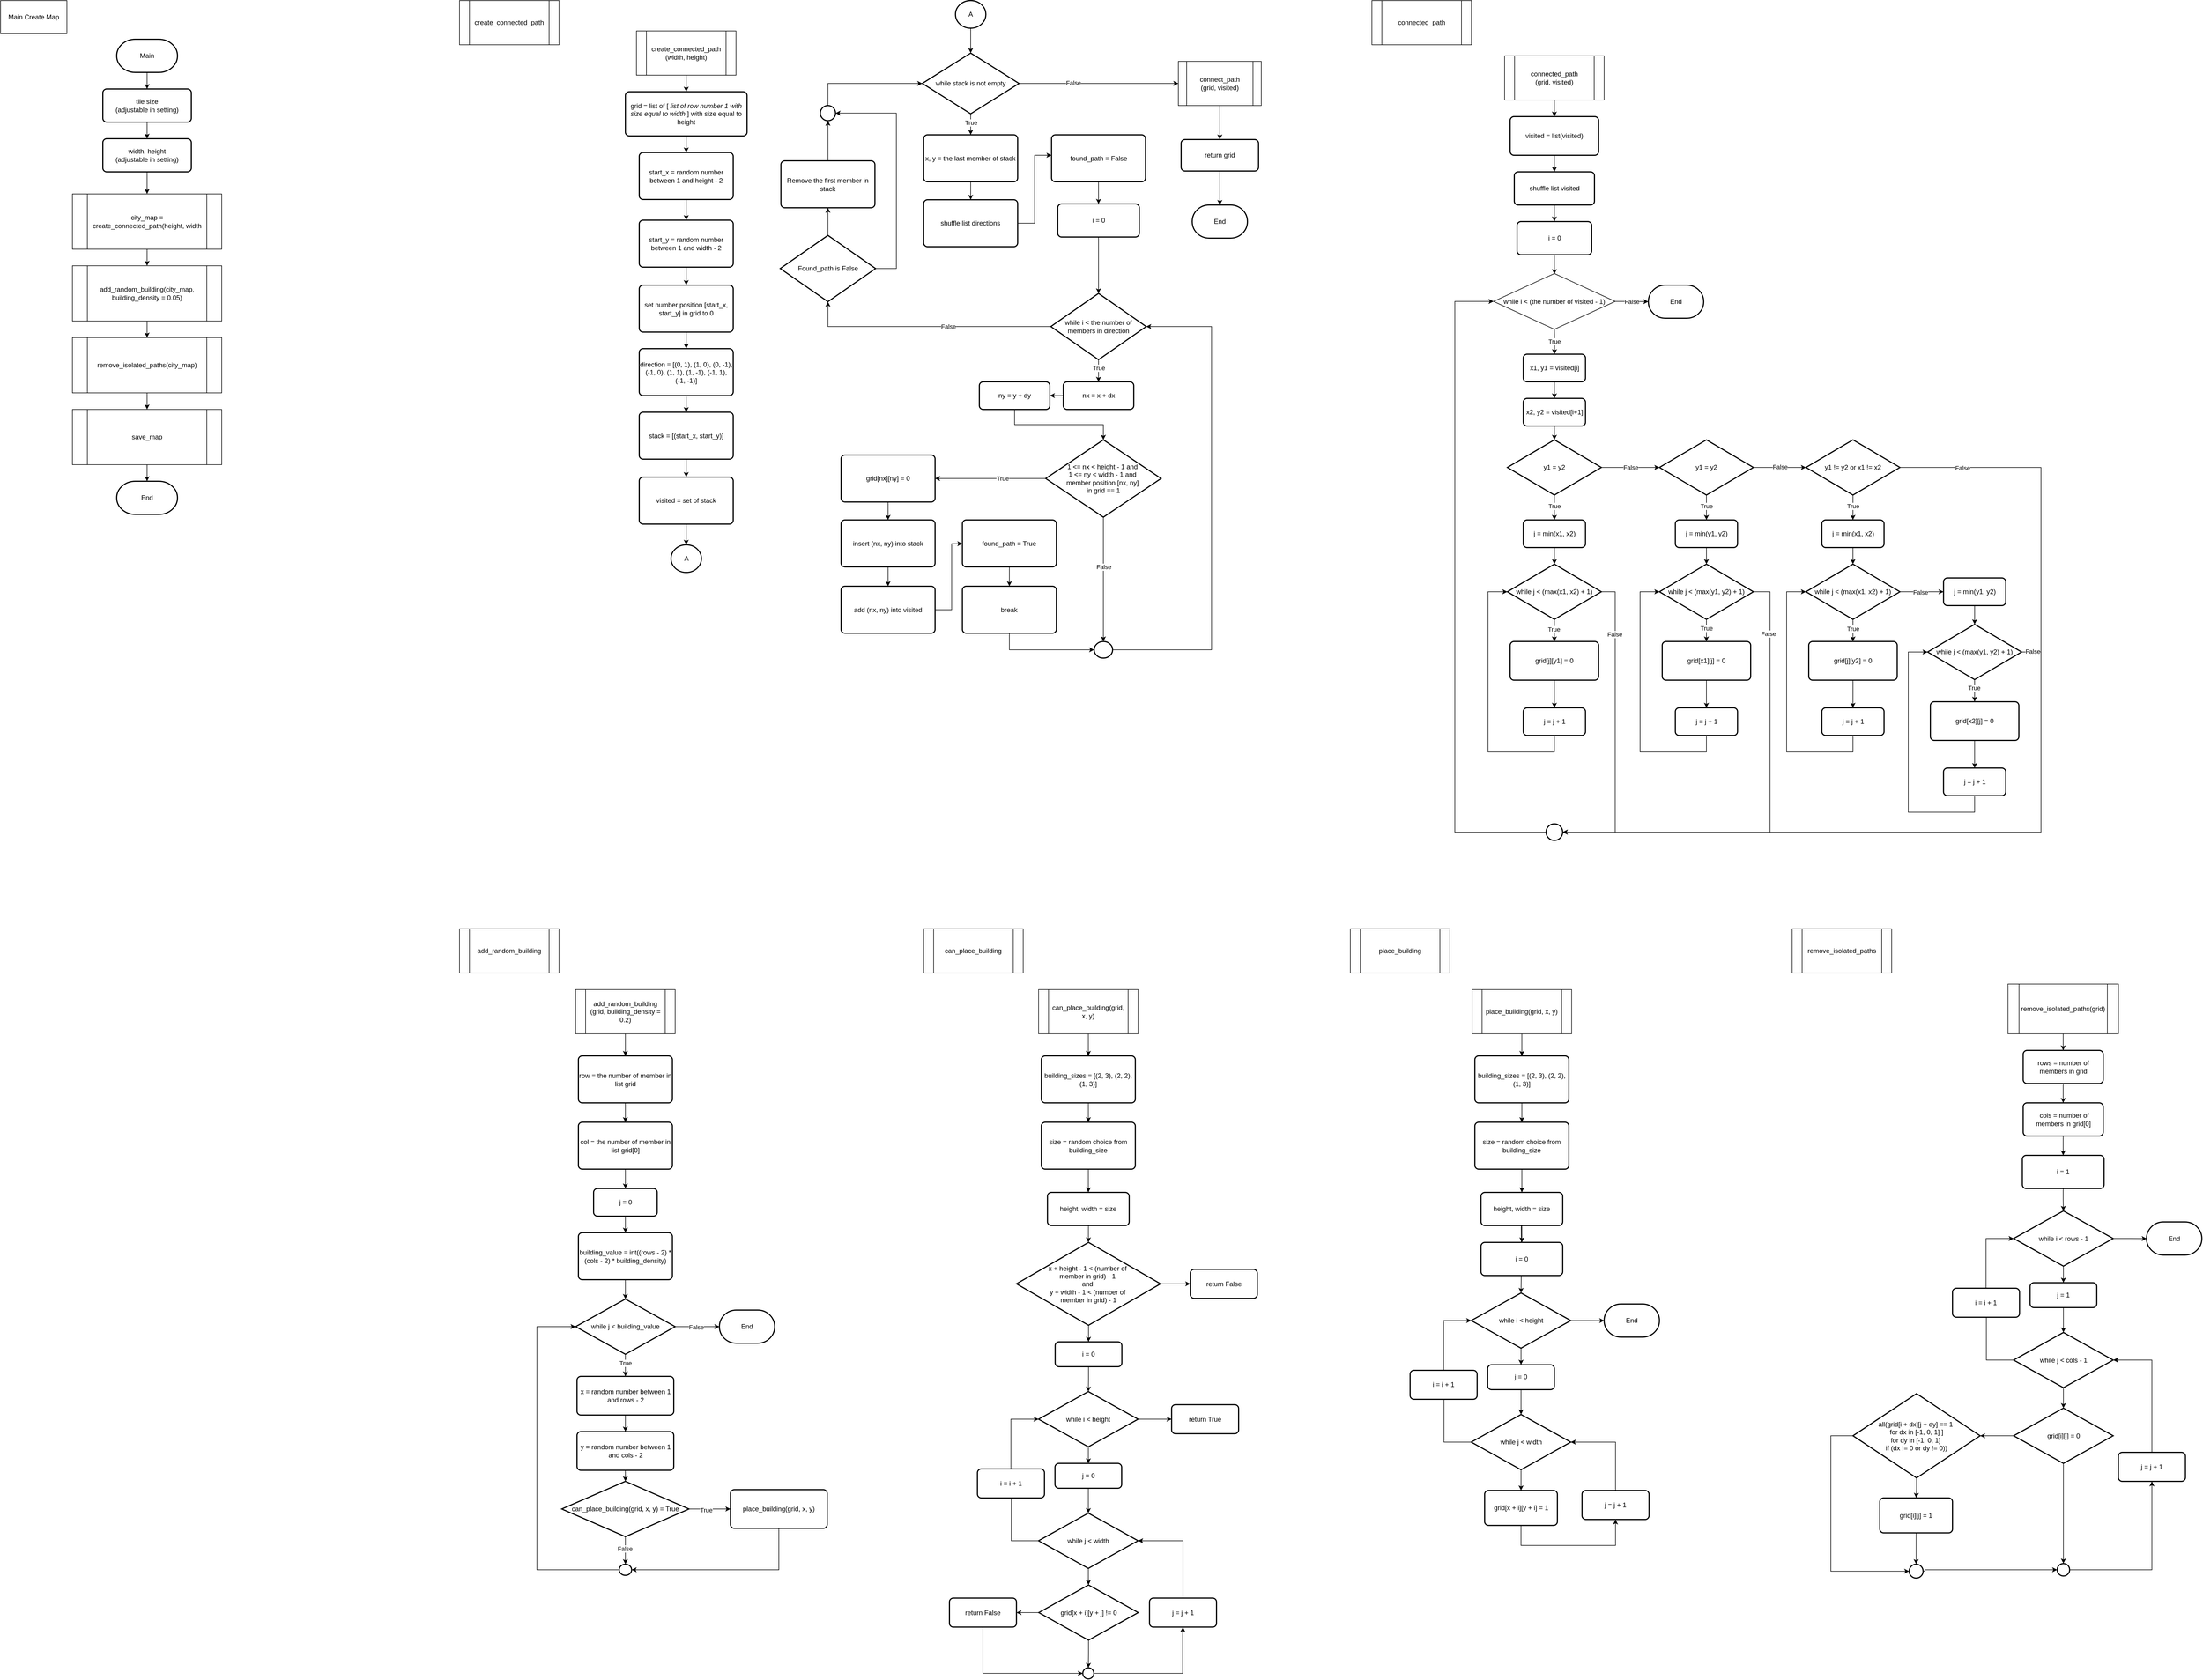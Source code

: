 <mxfile version="24.7.17" pages="2">
  <diagram id="C5RBs43oDa-KdzZeNtuy" name="create_map">
    <mxGraphModel dx="605" dy="701" grid="1" gridSize="10" guides="1" tooltips="1" connect="1" arrows="1" fold="1" page="1" pageScale="1" pageWidth="827" pageHeight="1169" math="0" shadow="0">
      <root>
        <mxCell id="WIyWlLk6GJQsqaUBKTNV-0" />
        <mxCell id="WIyWlLk6GJQsqaUBKTNV-1" parent="WIyWlLk6GJQsqaUBKTNV-0" />
        <mxCell id="HHpRpX6-WKTF--eh4rhF-0" value="Main Create Map" style="rounded=0;whiteSpace=wrap;html=1;" parent="WIyWlLk6GJQsqaUBKTNV-1" vertex="1">
          <mxGeometry x="40" y="40" width="120" height="60" as="geometry" />
        </mxCell>
        <mxCell id="HHpRpX6-WKTF--eh4rhF-10" value="" style="edgeStyle=orthogonalEdgeStyle;rounded=0;orthogonalLoop=1;jettySize=auto;html=1;" parent="WIyWlLk6GJQsqaUBKTNV-1" source="HHpRpX6-WKTF--eh4rhF-1" target="HHpRpX6-WKTF--eh4rhF-2" edge="1">
          <mxGeometry relative="1" as="geometry" />
        </mxCell>
        <mxCell id="HHpRpX6-WKTF--eh4rhF-1" value="Main" style="strokeWidth=2;html=1;shape=mxgraph.flowchart.terminator;whiteSpace=wrap;" parent="WIyWlLk6GJQsqaUBKTNV-1" vertex="1">
          <mxGeometry x="250" y="110" width="110" height="60" as="geometry" />
        </mxCell>
        <mxCell id="HHpRpX6-WKTF--eh4rhF-11" value="" style="edgeStyle=orthogonalEdgeStyle;rounded=0;orthogonalLoop=1;jettySize=auto;html=1;" parent="WIyWlLk6GJQsqaUBKTNV-1" source="HHpRpX6-WKTF--eh4rhF-2" target="HHpRpX6-WKTF--eh4rhF-3" edge="1">
          <mxGeometry relative="1" as="geometry" />
        </mxCell>
        <mxCell id="HHpRpX6-WKTF--eh4rhF-2" value="tile size&lt;div&gt;(adjustable in setting)&lt;/div&gt;" style="rounded=1;whiteSpace=wrap;html=1;absoluteArcSize=1;arcSize=14;strokeWidth=2;" parent="WIyWlLk6GJQsqaUBKTNV-1" vertex="1">
          <mxGeometry x="225" y="200" width="160" height="60" as="geometry" />
        </mxCell>
        <mxCell id="HHpRpX6-WKTF--eh4rhF-12" value="" style="edgeStyle=orthogonalEdgeStyle;rounded=0;orthogonalLoop=1;jettySize=auto;html=1;" parent="WIyWlLk6GJQsqaUBKTNV-1" source="HHpRpX6-WKTF--eh4rhF-3" target="HHpRpX6-WKTF--eh4rhF-4" edge="1">
          <mxGeometry relative="1" as="geometry" />
        </mxCell>
        <mxCell id="HHpRpX6-WKTF--eh4rhF-3" value="&lt;div&gt;width, height&lt;/div&gt;&lt;div&gt;(adjustable in setting)&lt;/div&gt;" style="rounded=1;whiteSpace=wrap;html=1;absoluteArcSize=1;arcSize=14;strokeWidth=2;" parent="WIyWlLk6GJQsqaUBKTNV-1" vertex="1">
          <mxGeometry x="225" y="290" width="160" height="60" as="geometry" />
        </mxCell>
        <mxCell id="HHpRpX6-WKTF--eh4rhF-13" value="" style="edgeStyle=orthogonalEdgeStyle;rounded=0;orthogonalLoop=1;jettySize=auto;html=1;" parent="WIyWlLk6GJQsqaUBKTNV-1" source="HHpRpX6-WKTF--eh4rhF-4" target="HHpRpX6-WKTF--eh4rhF-5" edge="1">
          <mxGeometry relative="1" as="geometry" />
        </mxCell>
        <mxCell id="HHpRpX6-WKTF--eh4rhF-4" value="city_map = create_connected_path(height, width" style="shape=process;whiteSpace=wrap;html=1;backgroundOutline=1;" parent="WIyWlLk6GJQsqaUBKTNV-1" vertex="1">
          <mxGeometry x="170" y="390" width="270" height="100" as="geometry" />
        </mxCell>
        <mxCell id="HHpRpX6-WKTF--eh4rhF-14" value="" style="edgeStyle=orthogonalEdgeStyle;rounded=0;orthogonalLoop=1;jettySize=auto;html=1;" parent="WIyWlLk6GJQsqaUBKTNV-1" source="HHpRpX6-WKTF--eh4rhF-5" target="HHpRpX6-WKTF--eh4rhF-6" edge="1">
          <mxGeometry relative="1" as="geometry" />
        </mxCell>
        <mxCell id="HHpRpX6-WKTF--eh4rhF-5" value="add_random_building(city_map, building_density = 0.05)" style="shape=process;whiteSpace=wrap;html=1;backgroundOutline=1;" parent="WIyWlLk6GJQsqaUBKTNV-1" vertex="1">
          <mxGeometry x="170" y="520" width="270" height="100" as="geometry" />
        </mxCell>
        <mxCell id="HHpRpX6-WKTF--eh4rhF-15" value="" style="edgeStyle=orthogonalEdgeStyle;rounded=0;orthogonalLoop=1;jettySize=auto;html=1;" parent="WIyWlLk6GJQsqaUBKTNV-1" source="HHpRpX6-WKTF--eh4rhF-6" target="HHpRpX6-WKTF--eh4rhF-7" edge="1">
          <mxGeometry relative="1" as="geometry" />
        </mxCell>
        <mxCell id="HHpRpX6-WKTF--eh4rhF-6" value="remove_isolated_paths(city_map)" style="shape=process;whiteSpace=wrap;html=1;backgroundOutline=1;" parent="WIyWlLk6GJQsqaUBKTNV-1" vertex="1">
          <mxGeometry x="170" y="650" width="270" height="100" as="geometry" />
        </mxCell>
        <mxCell id="HHpRpX6-WKTF--eh4rhF-16" value="" style="edgeStyle=orthogonalEdgeStyle;rounded=0;orthogonalLoop=1;jettySize=auto;html=1;" parent="WIyWlLk6GJQsqaUBKTNV-1" source="HHpRpX6-WKTF--eh4rhF-7" target="HHpRpX6-WKTF--eh4rhF-9" edge="1">
          <mxGeometry relative="1" as="geometry" />
        </mxCell>
        <mxCell id="HHpRpX6-WKTF--eh4rhF-7" value="save_map" style="shape=process;whiteSpace=wrap;html=1;backgroundOutline=1;" parent="WIyWlLk6GJQsqaUBKTNV-1" vertex="1">
          <mxGeometry x="170" y="780" width="270" height="100" as="geometry" />
        </mxCell>
        <mxCell id="HHpRpX6-WKTF--eh4rhF-9" value="End" style="strokeWidth=2;html=1;shape=mxgraph.flowchart.terminator;whiteSpace=wrap;" parent="WIyWlLk6GJQsqaUBKTNV-1" vertex="1">
          <mxGeometry x="250" y="910" width="110" height="60" as="geometry" />
        </mxCell>
        <mxCell id="HHpRpX6-WKTF--eh4rhF-18" value="create_connected_path" style="shape=process;whiteSpace=wrap;html=1;backgroundOutline=1;" parent="WIyWlLk6GJQsqaUBKTNV-1" vertex="1">
          <mxGeometry x="870" y="40" width="180" height="80" as="geometry" />
        </mxCell>
        <mxCell id="HHpRpX6-WKTF--eh4rhF-19" value="" style="edgeStyle=orthogonalEdgeStyle;rounded=0;orthogonalLoop=1;jettySize=auto;html=1;" parent="WIyWlLk6GJQsqaUBKTNV-1" edge="1">
          <mxGeometry relative="1" as="geometry">
            <mxPoint x="1280.0" y="175" as="sourcePoint" />
            <mxPoint x="1280" y="205" as="targetPoint" />
          </mxGeometry>
        </mxCell>
        <mxCell id="HHpRpX6-WKTF--eh4rhF-34" value="create_connected_path&lt;br&gt;(width, height)" style="shape=process;whiteSpace=wrap;html=1;backgroundOutline=1;" parent="WIyWlLk6GJQsqaUBKTNV-1" vertex="1">
          <mxGeometry x="1190" y="95" width="180" height="80" as="geometry" />
        </mxCell>
        <mxCell id="HHpRpX6-WKTF--eh4rhF-76" value="" style="edgeStyle=orthogonalEdgeStyle;rounded=0;orthogonalLoop=1;jettySize=auto;html=1;" parent="WIyWlLk6GJQsqaUBKTNV-1" source="HHpRpX6-WKTF--eh4rhF-35" target="HHpRpX6-WKTF--eh4rhF-70" edge="1">
          <mxGeometry relative="1" as="geometry" />
        </mxCell>
        <mxCell id="HHpRpX6-WKTF--eh4rhF-35" value="grid = list of [&lt;i&gt; list of row number 1 with size equal to width &lt;/i&gt;] with size equal to height" style="rounded=1;whiteSpace=wrap;html=1;absoluteArcSize=1;arcSize=14;strokeWidth=2;" parent="WIyWlLk6GJQsqaUBKTNV-1" vertex="1">
          <mxGeometry x="1170" y="205" width="220" height="80" as="geometry" />
        </mxCell>
        <mxCell id="HHpRpX6-WKTF--eh4rhF-74" value="" style="edgeStyle=orthogonalEdgeStyle;rounded=0;orthogonalLoop=1;jettySize=auto;html=1;" parent="WIyWlLk6GJQsqaUBKTNV-1" source="HHpRpX6-WKTF--eh4rhF-70" target="HHpRpX6-WKTF--eh4rhF-73" edge="1">
          <mxGeometry relative="1" as="geometry" />
        </mxCell>
        <mxCell id="HHpRpX6-WKTF--eh4rhF-70" value="start_x = random number between 1 and height - 2" style="rounded=1;whiteSpace=wrap;html=1;absoluteArcSize=1;arcSize=14;strokeWidth=2;" parent="WIyWlLk6GJQsqaUBKTNV-1" vertex="1">
          <mxGeometry x="1195" y="315" width="170" height="85" as="geometry" />
        </mxCell>
        <mxCell id="HHpRpX6-WKTF--eh4rhF-77" value="" style="edgeStyle=orthogonalEdgeStyle;rounded=0;orthogonalLoop=1;jettySize=auto;html=1;" parent="WIyWlLk6GJQsqaUBKTNV-1" source="HHpRpX6-WKTF--eh4rhF-73" target="HHpRpX6-WKTF--eh4rhF-75" edge="1">
          <mxGeometry relative="1" as="geometry" />
        </mxCell>
        <mxCell id="HHpRpX6-WKTF--eh4rhF-73" value="start_y = random number between 1 and width - 2" style="rounded=1;whiteSpace=wrap;html=1;absoluteArcSize=1;arcSize=14;strokeWidth=2;" parent="WIyWlLk6GJQsqaUBKTNV-1" vertex="1">
          <mxGeometry x="1195" y="437.5" width="170" height="85" as="geometry" />
        </mxCell>
        <mxCell id="HHpRpX6-WKTF--eh4rhF-79" value="" style="edgeStyle=orthogonalEdgeStyle;rounded=0;orthogonalLoop=1;jettySize=auto;html=1;" parent="WIyWlLk6GJQsqaUBKTNV-1" source="HHpRpX6-WKTF--eh4rhF-75" target="HHpRpX6-WKTF--eh4rhF-78" edge="1">
          <mxGeometry relative="1" as="geometry" />
        </mxCell>
        <mxCell id="HHpRpX6-WKTF--eh4rhF-75" value="set number position [start_x, start_y] in grid to 0" style="rounded=1;whiteSpace=wrap;html=1;absoluteArcSize=1;arcSize=14;strokeWidth=2;" parent="WIyWlLk6GJQsqaUBKTNV-1" vertex="1">
          <mxGeometry x="1195" y="555" width="170" height="85" as="geometry" />
        </mxCell>
        <mxCell id="HHpRpX6-WKTF--eh4rhF-81" value="" style="edgeStyle=orthogonalEdgeStyle;rounded=0;orthogonalLoop=1;jettySize=auto;html=1;" parent="WIyWlLk6GJQsqaUBKTNV-1" source="HHpRpX6-WKTF--eh4rhF-78" target="HHpRpX6-WKTF--eh4rhF-80" edge="1">
          <mxGeometry relative="1" as="geometry" />
        </mxCell>
        <mxCell id="HHpRpX6-WKTF--eh4rhF-78" value="direction =&amp;nbsp;[(0, 1), (1, 0), (0, -1), (-1, 0), (1, 1), (1, -1), (-1, 1), (-1, -1)]" style="rounded=1;whiteSpace=wrap;html=1;absoluteArcSize=1;arcSize=14;strokeWidth=2;" parent="WIyWlLk6GJQsqaUBKTNV-1" vertex="1">
          <mxGeometry x="1195" y="670" width="170" height="85" as="geometry" />
        </mxCell>
        <mxCell id="HHpRpX6-WKTF--eh4rhF-83" value="" style="edgeStyle=orthogonalEdgeStyle;rounded=0;orthogonalLoop=1;jettySize=auto;html=1;" parent="WIyWlLk6GJQsqaUBKTNV-1" source="HHpRpX6-WKTF--eh4rhF-80" target="HHpRpX6-WKTF--eh4rhF-82" edge="1">
          <mxGeometry relative="1" as="geometry" />
        </mxCell>
        <mxCell id="HHpRpX6-WKTF--eh4rhF-80" value="stack = [(start_x, start_y)]" style="rounded=1;whiteSpace=wrap;html=1;absoluteArcSize=1;arcSize=14;strokeWidth=2;" parent="WIyWlLk6GJQsqaUBKTNV-1" vertex="1">
          <mxGeometry x="1195" y="785" width="170" height="85" as="geometry" />
        </mxCell>
        <mxCell id="HHpRpX6-WKTF--eh4rhF-88" value="" style="edgeStyle=orthogonalEdgeStyle;rounded=0;orthogonalLoop=1;jettySize=auto;html=1;" parent="WIyWlLk6GJQsqaUBKTNV-1" source="HHpRpX6-WKTF--eh4rhF-82" target="HHpRpX6-WKTF--eh4rhF-87" edge="1">
          <mxGeometry relative="1" as="geometry" />
        </mxCell>
        <mxCell id="HHpRpX6-WKTF--eh4rhF-82" value="visited = set of stack" style="rounded=1;whiteSpace=wrap;html=1;absoluteArcSize=1;arcSize=14;strokeWidth=2;" parent="WIyWlLk6GJQsqaUBKTNV-1" vertex="1">
          <mxGeometry x="1195" y="902.5" width="170" height="85" as="geometry" />
        </mxCell>
        <mxCell id="HHpRpX6-WKTF--eh4rhF-91" value="" style="edgeStyle=orthogonalEdgeStyle;rounded=0;orthogonalLoop=1;jettySize=auto;html=1;" parent="WIyWlLk6GJQsqaUBKTNV-1" source="HHpRpX6-WKTF--eh4rhF-84" target="HHpRpX6-WKTF--eh4rhF-86" edge="1">
          <mxGeometry relative="1" as="geometry" />
        </mxCell>
        <mxCell id="HHpRpX6-WKTF--eh4rhF-143" value="True" style="edgeLabel;html=1;align=center;verticalAlign=middle;resizable=0;points=[];" parent="HHpRpX6-WKTF--eh4rhF-91" vertex="1" connectable="0">
          <mxGeometry x="-0.27" relative="1" as="geometry">
            <mxPoint as="offset" />
          </mxGeometry>
        </mxCell>
        <mxCell id="HHpRpX6-WKTF--eh4rhF-137" value="" style="edgeStyle=orthogonalEdgeStyle;rounded=0;orthogonalLoop=1;jettySize=auto;html=1;" parent="WIyWlLk6GJQsqaUBKTNV-1" source="HHpRpX6-WKTF--eh4rhF-84" target="HHpRpX6-WKTF--eh4rhF-136" edge="1">
          <mxGeometry relative="1" as="geometry" />
        </mxCell>
        <mxCell id="HHpRpX6-WKTF--eh4rhF-144" value="False" style="edgeLabel;html=1;align=center;verticalAlign=middle;resizable=0;points=[];" parent="HHpRpX6-WKTF--eh4rhF-137" vertex="1" connectable="0">
          <mxGeometry x="-0.319" y="1" relative="1" as="geometry">
            <mxPoint as="offset" />
          </mxGeometry>
        </mxCell>
        <mxCell id="HHpRpX6-WKTF--eh4rhF-84" value="while stack is not empty" style="strokeWidth=2;html=1;shape=mxgraph.flowchart.decision;whiteSpace=wrap;" parent="WIyWlLk6GJQsqaUBKTNV-1" vertex="1">
          <mxGeometry x="1706.9" y="135" width="175" height="110" as="geometry" />
        </mxCell>
        <mxCell id="HHpRpX6-WKTF--eh4rhF-93" value="" style="edgeStyle=orthogonalEdgeStyle;rounded=0;orthogonalLoop=1;jettySize=auto;html=1;" parent="WIyWlLk6GJQsqaUBKTNV-1" source="HHpRpX6-WKTF--eh4rhF-86" target="HHpRpX6-WKTF--eh4rhF-92" edge="1">
          <mxGeometry relative="1" as="geometry" />
        </mxCell>
        <mxCell id="HHpRpX6-WKTF--eh4rhF-86" value="x, y = the last member of stack" style="rounded=1;whiteSpace=wrap;html=1;absoluteArcSize=1;arcSize=14;strokeWidth=2;" parent="WIyWlLk6GJQsqaUBKTNV-1" vertex="1">
          <mxGeometry x="1709.4" y="283" width="170" height="85" as="geometry" />
        </mxCell>
        <mxCell id="HHpRpX6-WKTF--eh4rhF-87" value="A" style="strokeWidth=2;html=1;shape=mxgraph.flowchart.start_2;whiteSpace=wrap;" parent="WIyWlLk6GJQsqaUBKTNV-1" vertex="1">
          <mxGeometry x="1252.5" y="1025" width="55" height="50" as="geometry" />
        </mxCell>
        <mxCell id="HHpRpX6-WKTF--eh4rhF-90" value="" style="edgeStyle=orthogonalEdgeStyle;rounded=0;orthogonalLoop=1;jettySize=auto;html=1;" parent="WIyWlLk6GJQsqaUBKTNV-1" source="HHpRpX6-WKTF--eh4rhF-89" target="HHpRpX6-WKTF--eh4rhF-84" edge="1">
          <mxGeometry relative="1" as="geometry" />
        </mxCell>
        <mxCell id="HHpRpX6-WKTF--eh4rhF-89" value="A" style="strokeWidth=2;html=1;shape=mxgraph.flowchart.start_2;whiteSpace=wrap;" parent="WIyWlLk6GJQsqaUBKTNV-1" vertex="1">
          <mxGeometry x="1766.9" y="40" width="55" height="50" as="geometry" />
        </mxCell>
        <mxCell id="HHpRpX6-WKTF--eh4rhF-95" value="" style="edgeStyle=orthogonalEdgeStyle;rounded=0;orthogonalLoop=1;jettySize=auto;html=1;" parent="WIyWlLk6GJQsqaUBKTNV-1" source="HHpRpX6-WKTF--eh4rhF-92" target="HHpRpX6-WKTF--eh4rhF-94" edge="1">
          <mxGeometry relative="1" as="geometry">
            <Array as="points">
              <mxPoint x="1910.03" y="443" />
              <mxPoint x="1910.03" y="320" />
            </Array>
          </mxGeometry>
        </mxCell>
        <mxCell id="HHpRpX6-WKTF--eh4rhF-92" value="shuffle list directions" style="rounded=1;whiteSpace=wrap;html=1;absoluteArcSize=1;arcSize=14;strokeWidth=2;" parent="WIyWlLk6GJQsqaUBKTNV-1" vertex="1">
          <mxGeometry x="1709.4" y="400.5" width="170" height="85" as="geometry" />
        </mxCell>
        <mxCell id="HHpRpX6-WKTF--eh4rhF-98" value="" style="edgeStyle=orthogonalEdgeStyle;rounded=0;orthogonalLoop=1;jettySize=auto;html=1;" parent="WIyWlLk6GJQsqaUBKTNV-1" source="HHpRpX6-WKTF--eh4rhF-94" target="HHpRpX6-WKTF--eh4rhF-97" edge="1">
          <mxGeometry relative="1" as="geometry" />
        </mxCell>
        <mxCell id="HHpRpX6-WKTF--eh4rhF-94" value="found_path = False" style="rounded=1;whiteSpace=wrap;html=1;absoluteArcSize=1;arcSize=14;strokeWidth=2;" parent="WIyWlLk6GJQsqaUBKTNV-1" vertex="1">
          <mxGeometry x="1940.62" y="283" width="170" height="85" as="geometry" />
        </mxCell>
        <mxCell id="HHpRpX6-WKTF--eh4rhF-100" value="" style="edgeStyle=orthogonalEdgeStyle;rounded=0;orthogonalLoop=1;jettySize=auto;html=1;" parent="WIyWlLk6GJQsqaUBKTNV-1" source="HHpRpX6-WKTF--eh4rhF-97" target="HHpRpX6-WKTF--eh4rhF-99" edge="1">
          <mxGeometry relative="1" as="geometry" />
        </mxCell>
        <mxCell id="HHpRpX6-WKTF--eh4rhF-97" value="i = 0" style="rounded=1;whiteSpace=wrap;html=1;absoluteArcSize=1;arcSize=14;strokeWidth=2;" parent="WIyWlLk6GJQsqaUBKTNV-1" vertex="1">
          <mxGeometry x="1951.87" y="408" width="147.5" height="60" as="geometry" />
        </mxCell>
        <mxCell id="HHpRpX6-WKTF--eh4rhF-102" value="" style="edgeStyle=orthogonalEdgeStyle;rounded=0;orthogonalLoop=1;jettySize=auto;html=1;" parent="WIyWlLk6GJQsqaUBKTNV-1" source="HHpRpX6-WKTF--eh4rhF-99" target="HHpRpX6-WKTF--eh4rhF-101" edge="1">
          <mxGeometry relative="1" as="geometry" />
        </mxCell>
        <mxCell id="HHpRpX6-WKTF--eh4rhF-145" value="True" style="edgeLabel;html=1;align=center;verticalAlign=middle;resizable=0;points=[];" parent="HHpRpX6-WKTF--eh4rhF-102" vertex="1" connectable="0">
          <mxGeometry x="-0.25" relative="1" as="geometry">
            <mxPoint as="offset" />
          </mxGeometry>
        </mxCell>
        <mxCell id="HHpRpX6-WKTF--eh4rhF-99" value="while i &amp;lt; the number of members in direction" style="strokeWidth=2;html=1;shape=mxgraph.flowchart.decision;whiteSpace=wrap;" parent="WIyWlLk6GJQsqaUBKTNV-1" vertex="1">
          <mxGeometry x="1939.37" y="570" width="172.5" height="120" as="geometry" />
        </mxCell>
        <mxCell id="HHpRpX6-WKTF--eh4rhF-105" value="" style="edgeStyle=orthogonalEdgeStyle;rounded=0;orthogonalLoop=1;jettySize=auto;html=1;" parent="WIyWlLk6GJQsqaUBKTNV-1" source="HHpRpX6-WKTF--eh4rhF-101" target="HHpRpX6-WKTF--eh4rhF-104" edge="1">
          <mxGeometry relative="1" as="geometry" />
        </mxCell>
        <mxCell id="HHpRpX6-WKTF--eh4rhF-101" value="nx = x + dx" style="rounded=1;whiteSpace=wrap;html=1;absoluteArcSize=1;arcSize=14;strokeWidth=2;" parent="WIyWlLk6GJQsqaUBKTNV-1" vertex="1">
          <mxGeometry x="1961.87" y="730" width="127.5" height="50" as="geometry" />
        </mxCell>
        <mxCell id="HHpRpX6-WKTF--eh4rhF-108" value="" style="edgeStyle=orthogonalEdgeStyle;rounded=0;orthogonalLoop=1;jettySize=auto;html=1;" parent="WIyWlLk6GJQsqaUBKTNV-1" source="HHpRpX6-WKTF--eh4rhF-104" target="HHpRpX6-WKTF--eh4rhF-107" edge="1">
          <mxGeometry relative="1" as="geometry" />
        </mxCell>
        <mxCell id="HHpRpX6-WKTF--eh4rhF-104" value="ny = y + dy" style="rounded=1;whiteSpace=wrap;html=1;absoluteArcSize=1;arcSize=14;strokeWidth=2;" parent="WIyWlLk6GJQsqaUBKTNV-1" vertex="1">
          <mxGeometry x="1810.06" y="730" width="127.5" height="50" as="geometry" />
        </mxCell>
        <mxCell id="HHpRpX6-WKTF--eh4rhF-110" value="" style="edgeStyle=orthogonalEdgeStyle;rounded=0;orthogonalLoop=1;jettySize=auto;html=1;" parent="WIyWlLk6GJQsqaUBKTNV-1" source="HHpRpX6-WKTF--eh4rhF-107" target="HHpRpX6-WKTF--eh4rhF-109" edge="1">
          <mxGeometry relative="1" as="geometry" />
        </mxCell>
        <mxCell id="HHpRpX6-WKTF--eh4rhF-147" value="True" style="edgeLabel;html=1;align=center;verticalAlign=middle;resizable=0;points=[];" parent="HHpRpX6-WKTF--eh4rhF-110" vertex="1" connectable="0">
          <mxGeometry x="-0.216" relative="1" as="geometry">
            <mxPoint as="offset" />
          </mxGeometry>
        </mxCell>
        <mxCell id="HHpRpX6-WKTF--eh4rhF-120" value="" style="edgeStyle=orthogonalEdgeStyle;rounded=0;orthogonalLoop=1;jettySize=auto;html=1;" parent="WIyWlLk6GJQsqaUBKTNV-1" source="HHpRpX6-WKTF--eh4rhF-107" target="HHpRpX6-WKTF--eh4rhF-119" edge="1">
          <mxGeometry relative="1" as="geometry" />
        </mxCell>
        <mxCell id="HHpRpX6-WKTF--eh4rhF-148" value="False" style="edgeLabel;html=1;align=center;verticalAlign=middle;resizable=0;points=[];" parent="HHpRpX6-WKTF--eh4rhF-120" vertex="1" connectable="0">
          <mxGeometry x="-0.227" y="-2" relative="1" as="geometry">
            <mxPoint x="2" y="3" as="offset" />
          </mxGeometry>
        </mxCell>
        <mxCell id="HHpRpX6-WKTF--eh4rhF-107" value="1 &amp;lt;= nx &amp;lt; height - 1 and&amp;nbsp;&lt;div&gt;1 &amp;lt;= ny &amp;lt; width - 1 and&amp;nbsp;&lt;/div&gt;&lt;div&gt;member position [nx, ny]&amp;nbsp;&lt;/div&gt;&lt;div&gt;in grid == 1&lt;/div&gt;" style="strokeWidth=2;html=1;shape=mxgraph.flowchart.decision;whiteSpace=wrap;" parent="WIyWlLk6GJQsqaUBKTNV-1" vertex="1">
          <mxGeometry x="1930.03" y="835" width="208.75" height="140" as="geometry" />
        </mxCell>
        <mxCell id="HHpRpX6-WKTF--eh4rhF-112" value="" style="edgeStyle=orthogonalEdgeStyle;rounded=0;orthogonalLoop=1;jettySize=auto;html=1;" parent="WIyWlLk6GJQsqaUBKTNV-1" source="HHpRpX6-WKTF--eh4rhF-109" target="HHpRpX6-WKTF--eh4rhF-111" edge="1">
          <mxGeometry relative="1" as="geometry" />
        </mxCell>
        <mxCell id="HHpRpX6-WKTF--eh4rhF-109" value="grid[nx][ny] = 0" style="rounded=1;whiteSpace=wrap;html=1;absoluteArcSize=1;arcSize=14;strokeWidth=2;" parent="WIyWlLk6GJQsqaUBKTNV-1" vertex="1">
          <mxGeometry x="1560.03" y="862.5" width="170" height="85" as="geometry" />
        </mxCell>
        <mxCell id="HHpRpX6-WKTF--eh4rhF-114" value="" style="edgeStyle=orthogonalEdgeStyle;rounded=0;orthogonalLoop=1;jettySize=auto;html=1;" parent="WIyWlLk6GJQsqaUBKTNV-1" source="HHpRpX6-WKTF--eh4rhF-111" target="HHpRpX6-WKTF--eh4rhF-113" edge="1">
          <mxGeometry relative="1" as="geometry" />
        </mxCell>
        <mxCell id="HHpRpX6-WKTF--eh4rhF-111" value="insert (nx, ny) into stack" style="rounded=1;whiteSpace=wrap;html=1;absoluteArcSize=1;arcSize=14;strokeWidth=2;" parent="WIyWlLk6GJQsqaUBKTNV-1" vertex="1">
          <mxGeometry x="1560.03" y="980" width="170" height="85" as="geometry" />
        </mxCell>
        <mxCell id="HHpRpX6-WKTF--eh4rhF-116" value="" style="edgeStyle=orthogonalEdgeStyle;rounded=0;orthogonalLoop=1;jettySize=auto;html=1;" parent="WIyWlLk6GJQsqaUBKTNV-1" source="HHpRpX6-WKTF--eh4rhF-113" target="HHpRpX6-WKTF--eh4rhF-115" edge="1">
          <mxGeometry relative="1" as="geometry">
            <Array as="points">
              <mxPoint x="1760.03" y="1143" />
              <mxPoint x="1760.03" y="1023" />
            </Array>
          </mxGeometry>
        </mxCell>
        <mxCell id="HHpRpX6-WKTF--eh4rhF-113" value="add (nx, ny) into visited" style="rounded=1;whiteSpace=wrap;html=1;absoluteArcSize=1;arcSize=14;strokeWidth=2;" parent="WIyWlLk6GJQsqaUBKTNV-1" vertex="1">
          <mxGeometry x="1560.03" y="1100" width="170" height="85" as="geometry" />
        </mxCell>
        <mxCell id="HHpRpX6-WKTF--eh4rhF-118" value="" style="edgeStyle=orthogonalEdgeStyle;rounded=0;orthogonalLoop=1;jettySize=auto;html=1;" parent="WIyWlLk6GJQsqaUBKTNV-1" source="HHpRpX6-WKTF--eh4rhF-115" target="HHpRpX6-WKTF--eh4rhF-117" edge="1">
          <mxGeometry relative="1" as="geometry" />
        </mxCell>
        <mxCell id="HHpRpX6-WKTF--eh4rhF-115" value="found_path = True" style="rounded=1;whiteSpace=wrap;html=1;absoluteArcSize=1;arcSize=14;strokeWidth=2;" parent="WIyWlLk6GJQsqaUBKTNV-1" vertex="1">
          <mxGeometry x="1779.4" y="980" width="170" height="85" as="geometry" />
        </mxCell>
        <mxCell id="HHpRpX6-WKTF--eh4rhF-121" style="edgeStyle=orthogonalEdgeStyle;rounded=0;orthogonalLoop=1;jettySize=auto;html=1;entryX=0;entryY=0.5;entryDx=0;entryDy=0;" parent="WIyWlLk6GJQsqaUBKTNV-1" source="HHpRpX6-WKTF--eh4rhF-117" target="HHpRpX6-WKTF--eh4rhF-119" edge="1">
          <mxGeometry relative="1" as="geometry">
            <Array as="points">
              <mxPoint x="1864.06" y="1215" />
            </Array>
          </mxGeometry>
        </mxCell>
        <mxCell id="HHpRpX6-WKTF--eh4rhF-117" value="break" style="rounded=1;whiteSpace=wrap;html=1;absoluteArcSize=1;arcSize=14;strokeWidth=2;" parent="WIyWlLk6GJQsqaUBKTNV-1" vertex="1">
          <mxGeometry x="1779.4" y="1100" width="170" height="85" as="geometry" />
        </mxCell>
        <mxCell id="HHpRpX6-WKTF--eh4rhF-119" value="" style="ellipse;whiteSpace=wrap;html=1;strokeWidth=2;" parent="WIyWlLk6GJQsqaUBKTNV-1" vertex="1">
          <mxGeometry x="2017.68" y="1200" width="33.44" height="30" as="geometry" />
        </mxCell>
        <mxCell id="HHpRpX6-WKTF--eh4rhF-123" style="edgeStyle=orthogonalEdgeStyle;rounded=0;orthogonalLoop=1;jettySize=auto;html=1;entryX=1;entryY=0.5;entryDx=0;entryDy=0;entryPerimeter=0;" parent="WIyWlLk6GJQsqaUBKTNV-1" source="HHpRpX6-WKTF--eh4rhF-119" target="HHpRpX6-WKTF--eh4rhF-99" edge="1">
          <mxGeometry relative="1" as="geometry">
            <Array as="points">
              <mxPoint x="2230.06" y="1215" />
              <mxPoint x="2230.06" y="630" />
            </Array>
          </mxGeometry>
        </mxCell>
        <mxCell id="HHpRpX6-WKTF--eh4rhF-126" value="" style="edgeStyle=orthogonalEdgeStyle;rounded=0;orthogonalLoop=1;jettySize=auto;html=1;entryX=0.5;entryY=1;entryDx=0;entryDy=0;entryPerimeter=0;exitX=0;exitY=0.5;exitDx=0;exitDy=0;exitPerimeter=0;" parent="WIyWlLk6GJQsqaUBKTNV-1" source="HHpRpX6-WKTF--eh4rhF-99" target="HHpRpX6-WKTF--eh4rhF-125" edge="1">
          <mxGeometry relative="1" as="geometry">
            <mxPoint x="1708.03" y="805" as="sourcePoint" />
            <mxPoint x="1707.03" y="190" as="targetPoint" />
            <Array as="points">
              <mxPoint x="1536.03" y="630" />
            </Array>
          </mxGeometry>
        </mxCell>
        <mxCell id="HHpRpX6-WKTF--eh4rhF-146" value="False" style="edgeLabel;html=1;align=center;verticalAlign=middle;resizable=0;points=[];" parent="HHpRpX6-WKTF--eh4rhF-126" vertex="1" connectable="0">
          <mxGeometry x="-0.171" y="3" relative="1" as="geometry">
            <mxPoint y="-3" as="offset" />
          </mxGeometry>
        </mxCell>
        <mxCell id="HHpRpX6-WKTF--eh4rhF-132" style="edgeStyle=orthogonalEdgeStyle;rounded=0;orthogonalLoop=1;jettySize=auto;html=1;entryX=1;entryY=0.5;entryDx=0;entryDy=0;" parent="WIyWlLk6GJQsqaUBKTNV-1" source="HHpRpX6-WKTF--eh4rhF-125" target="HHpRpX6-WKTF--eh4rhF-130" edge="1">
          <mxGeometry relative="1" as="geometry">
            <Array as="points">
              <mxPoint x="1660" y="525" />
              <mxPoint x="1660" y="244" />
            </Array>
          </mxGeometry>
        </mxCell>
        <mxCell id="HHpRpX6-WKTF--eh4rhF-125" value="Found_path is False" style="strokeWidth=2;html=1;shape=mxgraph.flowchart.decision;whiteSpace=wrap;" parent="WIyWlLk6GJQsqaUBKTNV-1" vertex="1">
          <mxGeometry x="1450" y="465" width="172.5" height="120" as="geometry" />
        </mxCell>
        <mxCell id="HHpRpX6-WKTF--eh4rhF-129" value="" style="edgeStyle=orthogonalEdgeStyle;rounded=0;orthogonalLoop=1;jettySize=auto;html=1;entryX=0.5;entryY=1;entryDx=0;entryDy=0;exitX=0.5;exitY=0;exitDx=0;exitDy=0;exitPerimeter=0;" parent="WIyWlLk6GJQsqaUBKTNV-1" source="HHpRpX6-WKTF--eh4rhF-125" target="HHpRpX6-WKTF--eh4rhF-128" edge="1">
          <mxGeometry relative="1" as="geometry">
            <mxPoint x="1536" y="465" as="sourcePoint" />
            <mxPoint x="1787" y="40" as="targetPoint" />
            <Array as="points" />
          </mxGeometry>
        </mxCell>
        <mxCell id="HHpRpX6-WKTF--eh4rhF-131" value="" style="edgeStyle=orthogonalEdgeStyle;rounded=0;orthogonalLoop=1;jettySize=auto;html=1;" parent="WIyWlLk6GJQsqaUBKTNV-1" source="HHpRpX6-WKTF--eh4rhF-128" target="HHpRpX6-WKTF--eh4rhF-130" edge="1">
          <mxGeometry relative="1" as="geometry" />
        </mxCell>
        <mxCell id="HHpRpX6-WKTF--eh4rhF-128" value="Remove the first member in stack" style="rounded=1;whiteSpace=wrap;html=1;absoluteArcSize=1;arcSize=14;strokeWidth=2;" parent="WIyWlLk6GJQsqaUBKTNV-1" vertex="1">
          <mxGeometry x="1451.25" y="330" width="170" height="85" as="geometry" />
        </mxCell>
        <mxCell id="HHpRpX6-WKTF--eh4rhF-130" value="" style="ellipse;whiteSpace=wrap;html=1;rounded=1;arcSize=14;strokeWidth=2;" parent="WIyWlLk6GJQsqaUBKTNV-1" vertex="1">
          <mxGeometry x="1522.5" y="230" width="27.5" height="27.5" as="geometry" />
        </mxCell>
        <mxCell id="HHpRpX6-WKTF--eh4rhF-133" style="edgeStyle=orthogonalEdgeStyle;rounded=0;orthogonalLoop=1;jettySize=auto;html=1;entryX=0;entryY=0.5;entryDx=0;entryDy=0;entryPerimeter=0;" parent="WIyWlLk6GJQsqaUBKTNV-1" source="HHpRpX6-WKTF--eh4rhF-130" target="HHpRpX6-WKTF--eh4rhF-84" edge="1">
          <mxGeometry relative="1" as="geometry">
            <Array as="points">
              <mxPoint x="1536.03" y="190" />
            </Array>
          </mxGeometry>
        </mxCell>
        <mxCell id="HHpRpX6-WKTF--eh4rhF-139" value="" style="edgeStyle=orthogonalEdgeStyle;rounded=0;orthogonalLoop=1;jettySize=auto;html=1;" parent="WIyWlLk6GJQsqaUBKTNV-1" source="HHpRpX6-WKTF--eh4rhF-136" target="HHpRpX6-WKTF--eh4rhF-138" edge="1">
          <mxGeometry relative="1" as="geometry" />
        </mxCell>
        <mxCell id="HHpRpX6-WKTF--eh4rhF-136" value="connect_path&lt;div&gt;(grid, visited)&lt;/div&gt;" style="shape=process;whiteSpace=wrap;html=1;backgroundOutline=1;" parent="WIyWlLk6GJQsqaUBKTNV-1" vertex="1">
          <mxGeometry x="2170" y="150" width="150" height="80" as="geometry" />
        </mxCell>
        <mxCell id="HHpRpX6-WKTF--eh4rhF-141" value="" style="edgeStyle=orthogonalEdgeStyle;rounded=0;orthogonalLoop=1;jettySize=auto;html=1;" parent="WIyWlLk6GJQsqaUBKTNV-1" source="HHpRpX6-WKTF--eh4rhF-138" target="HHpRpX6-WKTF--eh4rhF-140" edge="1">
          <mxGeometry relative="1" as="geometry" />
        </mxCell>
        <mxCell id="HHpRpX6-WKTF--eh4rhF-138" value="return grid" style="rounded=1;whiteSpace=wrap;html=1;absoluteArcSize=1;arcSize=14;strokeWidth=2;" parent="WIyWlLk6GJQsqaUBKTNV-1" vertex="1">
          <mxGeometry x="2175" y="291.5" width="140" height="57" as="geometry" />
        </mxCell>
        <mxCell id="HHpRpX6-WKTF--eh4rhF-140" value="End" style="strokeWidth=2;html=1;shape=mxgraph.flowchart.terminator;whiteSpace=wrap;" parent="WIyWlLk6GJQsqaUBKTNV-1" vertex="1">
          <mxGeometry x="2195" y="410" width="100" height="60" as="geometry" />
        </mxCell>
        <mxCell id="WYulLBecAvqs4E-bQofC-0" value="connected_path" style="shape=process;whiteSpace=wrap;html=1;backgroundOutline=1;" parent="WIyWlLk6GJQsqaUBKTNV-1" vertex="1">
          <mxGeometry x="2520" y="40" width="180" height="80" as="geometry" />
        </mxCell>
        <mxCell id="WYulLBecAvqs4E-bQofC-1" value="" style="edgeStyle=orthogonalEdgeStyle;rounded=0;orthogonalLoop=1;jettySize=auto;html=1;" parent="WIyWlLk6GJQsqaUBKTNV-1" edge="1">
          <mxGeometry relative="1" as="geometry">
            <mxPoint x="2850" y="220" as="sourcePoint" />
            <mxPoint x="2850" y="250" as="targetPoint" />
          </mxGeometry>
        </mxCell>
        <mxCell id="WYulLBecAvqs4E-bQofC-2" value="connected_path&lt;br&gt;(grid, visited)" style="shape=process;whiteSpace=wrap;html=1;backgroundOutline=1;" parent="WIyWlLk6GJQsqaUBKTNV-1" vertex="1">
          <mxGeometry x="2760" y="140" width="180" height="80" as="geometry" />
        </mxCell>
        <mxCell id="WYulLBecAvqs4E-bQofC-3" value="" style="edgeStyle=orthogonalEdgeStyle;rounded=0;orthogonalLoop=1;jettySize=auto;html=1;" parent="WIyWlLk6GJQsqaUBKTNV-1" source="WYulLBecAvqs4E-bQofC-4" target="WYulLBecAvqs4E-bQofC-6" edge="1">
          <mxGeometry relative="1" as="geometry" />
        </mxCell>
        <mxCell id="WYulLBecAvqs4E-bQofC-4" value="visited = list(visited)" style="rounded=1;whiteSpace=wrap;html=1;absoluteArcSize=1;arcSize=14;strokeWidth=2;" parent="WIyWlLk6GJQsqaUBKTNV-1" vertex="1">
          <mxGeometry x="2770" y="250" width="160" height="70" as="geometry" />
        </mxCell>
        <mxCell id="WYulLBecAvqs4E-bQofC-5" value="" style="edgeStyle=orthogonalEdgeStyle;rounded=0;orthogonalLoop=1;jettySize=auto;html=1;" parent="WIyWlLk6GJQsqaUBKTNV-1" source="WYulLBecAvqs4E-bQofC-6" target="WYulLBecAvqs4E-bQofC-8" edge="1">
          <mxGeometry relative="1" as="geometry" />
        </mxCell>
        <mxCell id="WYulLBecAvqs4E-bQofC-6" value="shuffle list visited" style="rounded=1;whiteSpace=wrap;html=1;absoluteArcSize=1;arcSize=14;strokeWidth=2;" parent="WIyWlLk6GJQsqaUBKTNV-1" vertex="1">
          <mxGeometry x="2777.5" y="350" width="145" height="60" as="geometry" />
        </mxCell>
        <mxCell id="WYulLBecAvqs4E-bQofC-7" value="" style="edgeStyle=orthogonalEdgeStyle;rounded=0;orthogonalLoop=1;jettySize=auto;html=1;" parent="WIyWlLk6GJQsqaUBKTNV-1" source="WYulLBecAvqs4E-bQofC-8" edge="1">
          <mxGeometry relative="1" as="geometry">
            <mxPoint x="2850.034" y="535" as="targetPoint" />
          </mxGeometry>
        </mxCell>
        <mxCell id="WYulLBecAvqs4E-bQofC-8" value="i = 0" style="rounded=1;whiteSpace=wrap;html=1;absoluteArcSize=1;arcSize=14;strokeWidth=2;" parent="WIyWlLk6GJQsqaUBKTNV-1" vertex="1">
          <mxGeometry x="2782.5" y="440" width="135" height="60" as="geometry" />
        </mxCell>
        <mxCell id="WYulLBecAvqs4E-bQofC-9" value="" style="edgeStyle=orthogonalEdgeStyle;rounded=0;orthogonalLoop=1;jettySize=auto;html=1;" parent="WIyWlLk6GJQsqaUBKTNV-1" target="WYulLBecAvqs4E-bQofC-12" edge="1">
          <mxGeometry relative="1" as="geometry">
            <mxPoint x="2850.034" y="635" as="sourcePoint" />
          </mxGeometry>
        </mxCell>
        <mxCell id="WYulLBecAvqs4E-bQofC-110" value="True" style="edgeLabel;html=1;align=center;verticalAlign=middle;resizable=0;points=[];" parent="WYulLBecAvqs4E-bQofC-9" vertex="1" connectable="0">
          <mxGeometry x="-0.028" y="-1" relative="1" as="geometry">
            <mxPoint as="offset" />
          </mxGeometry>
        </mxCell>
        <mxCell id="WYulLBecAvqs4E-bQofC-11" value="" style="edgeStyle=orthogonalEdgeStyle;rounded=0;orthogonalLoop=1;jettySize=auto;html=1;entryX=0.5;entryY=0;entryDx=0;entryDy=0;entryPerimeter=0;" parent="WIyWlLk6GJQsqaUBKTNV-1" source="WYulLBecAvqs4E-bQofC-20" target="WYulLBecAvqs4E-bQofC-23" edge="1">
          <mxGeometry relative="1" as="geometry">
            <mxPoint x="2850" y="845" as="targetPoint" />
          </mxGeometry>
        </mxCell>
        <mxCell id="WYulLBecAvqs4E-bQofC-12" value="x1, y1 = visited[i]" style="rounded=1;whiteSpace=wrap;html=1;absoluteArcSize=1;arcSize=14;strokeWidth=2;" parent="WIyWlLk6GJQsqaUBKTNV-1" vertex="1">
          <mxGeometry x="2793.75" y="680" width="112.5" height="50" as="geometry" />
        </mxCell>
        <mxCell id="WYulLBecAvqs4E-bQofC-21" value="" style="edgeStyle=orthogonalEdgeStyle;rounded=0;orthogonalLoop=1;jettySize=auto;html=1;" parent="WIyWlLk6GJQsqaUBKTNV-1" source="WYulLBecAvqs4E-bQofC-12" target="WYulLBecAvqs4E-bQofC-20" edge="1">
          <mxGeometry relative="1" as="geometry">
            <mxPoint x="2850" y="730" as="sourcePoint" />
            <mxPoint x="2850" y="860" as="targetPoint" />
          </mxGeometry>
        </mxCell>
        <mxCell id="WYulLBecAvqs4E-bQofC-20" value="x2, y2 = visited[i+1]" style="rounded=1;whiteSpace=wrap;html=1;absoluteArcSize=1;arcSize=14;strokeWidth=2;" parent="WIyWlLk6GJQsqaUBKTNV-1" vertex="1">
          <mxGeometry x="2793.75" y="760" width="112.5" height="50" as="geometry" />
        </mxCell>
        <mxCell id="WYulLBecAvqs4E-bQofC-85" value="" style="edgeStyle=orthogonalEdgeStyle;rounded=0;orthogonalLoop=1;jettySize=auto;html=1;" parent="WIyWlLk6GJQsqaUBKTNV-1" source="WYulLBecAvqs4E-bQofC-22" target="WYulLBecAvqs4E-bQofC-84" edge="1">
          <mxGeometry relative="1" as="geometry" />
        </mxCell>
        <mxCell id="WYulLBecAvqs4E-bQofC-119" value="False" style="edgeLabel;html=1;align=center;verticalAlign=middle;resizable=0;points=[];" parent="WYulLBecAvqs4E-bQofC-85" vertex="1" connectable="0">
          <mxGeometry x="-0.021" relative="1" as="geometry">
            <mxPoint as="offset" />
          </mxGeometry>
        </mxCell>
        <mxCell id="WYulLBecAvqs4E-bQofC-22" value="while i &amp;lt; (the number of visited - 1)" style="rhombus;whiteSpace=wrap;html=1;" parent="WIyWlLk6GJQsqaUBKTNV-1" vertex="1">
          <mxGeometry x="2740" y="534" width="220" height="101" as="geometry" />
        </mxCell>
        <mxCell id="WYulLBecAvqs4E-bQofC-27" value="" style="edgeStyle=orthogonalEdgeStyle;rounded=0;orthogonalLoop=1;jettySize=auto;html=1;" parent="WIyWlLk6GJQsqaUBKTNV-1" source="WYulLBecAvqs4E-bQofC-23" target="WYulLBecAvqs4E-bQofC-26" edge="1">
          <mxGeometry relative="1" as="geometry" />
        </mxCell>
        <mxCell id="WYulLBecAvqs4E-bQofC-111" value="True" style="edgeLabel;html=1;align=center;verticalAlign=middle;resizable=0;points=[];" parent="WYulLBecAvqs4E-bQofC-27" vertex="1" connectable="0">
          <mxGeometry x="-0.101" relative="1" as="geometry">
            <mxPoint as="offset" />
          </mxGeometry>
        </mxCell>
        <mxCell id="WYulLBecAvqs4E-bQofC-23" value="y1 = y2" style="strokeWidth=2;html=1;shape=mxgraph.flowchart.decision;whiteSpace=wrap;" parent="WIyWlLk6GJQsqaUBKTNV-1" vertex="1">
          <mxGeometry x="2765" y="835" width="170" height="100" as="geometry" />
        </mxCell>
        <mxCell id="WYulLBecAvqs4E-bQofC-31" value="" style="edgeStyle=orthogonalEdgeStyle;rounded=0;orthogonalLoop=1;jettySize=auto;html=1;" parent="WIyWlLk6GJQsqaUBKTNV-1" source="WYulLBecAvqs4E-bQofC-24" target="WYulLBecAvqs4E-bQofC-30" edge="1">
          <mxGeometry relative="1" as="geometry" />
        </mxCell>
        <mxCell id="WYulLBecAvqs4E-bQofC-120" value="True" style="edgeLabel;html=1;align=center;verticalAlign=middle;resizable=0;points=[];" parent="WYulLBecAvqs4E-bQofC-31" vertex="1" connectable="0">
          <mxGeometry x="-0.094" y="-1" relative="1" as="geometry">
            <mxPoint as="offset" />
          </mxGeometry>
        </mxCell>
        <mxCell id="WYulLBecAvqs4E-bQofC-24" value="while j &amp;lt; (max(x1, x2) + 1)" style="strokeWidth=2;html=1;shape=mxgraph.flowchart.decision;whiteSpace=wrap;" parent="WIyWlLk6GJQsqaUBKTNV-1" vertex="1">
          <mxGeometry x="2765" y="1060" width="170" height="100" as="geometry" />
        </mxCell>
        <mxCell id="WYulLBecAvqs4E-bQofC-28" value="" style="edgeStyle=orthogonalEdgeStyle;rounded=0;orthogonalLoop=1;jettySize=auto;html=1;" parent="WIyWlLk6GJQsqaUBKTNV-1" source="WYulLBecAvqs4E-bQofC-26" target="WYulLBecAvqs4E-bQofC-24" edge="1">
          <mxGeometry relative="1" as="geometry" />
        </mxCell>
        <mxCell id="WYulLBecAvqs4E-bQofC-26" value="j = min(x1, x2)" style="rounded=1;whiteSpace=wrap;html=1;absoluteArcSize=1;arcSize=14;strokeWidth=2;" parent="WIyWlLk6GJQsqaUBKTNV-1" vertex="1">
          <mxGeometry x="2793.75" y="980" width="112.5" height="50" as="geometry" />
        </mxCell>
        <mxCell id="WYulLBecAvqs4E-bQofC-33" value="" style="edgeStyle=orthogonalEdgeStyle;rounded=0;orthogonalLoop=1;jettySize=auto;html=1;" parent="WIyWlLk6GJQsqaUBKTNV-1" source="WYulLBecAvqs4E-bQofC-30" target="WYulLBecAvqs4E-bQofC-32" edge="1">
          <mxGeometry relative="1" as="geometry" />
        </mxCell>
        <mxCell id="WYulLBecAvqs4E-bQofC-30" value="grid[j][y1] = 0" style="rounded=1;whiteSpace=wrap;html=1;absoluteArcSize=1;arcSize=14;strokeWidth=2;" parent="WIyWlLk6GJQsqaUBKTNV-1" vertex="1">
          <mxGeometry x="2770" y="1200" width="160" height="70" as="geometry" />
        </mxCell>
        <mxCell id="WYulLBecAvqs4E-bQofC-32" value="j = j + 1" style="rounded=1;whiteSpace=wrap;html=1;absoluteArcSize=1;arcSize=14;strokeWidth=2;" parent="WIyWlLk6GJQsqaUBKTNV-1" vertex="1">
          <mxGeometry x="2793.75" y="1320" width="112.5" height="50" as="geometry" />
        </mxCell>
        <mxCell id="WYulLBecAvqs4E-bQofC-49" value="" style="edgeStyle=orthogonalEdgeStyle;rounded=0;orthogonalLoop=1;jettySize=auto;html=1;" parent="WIyWlLk6GJQsqaUBKTNV-1" source="WYulLBecAvqs4E-bQofC-36" target="WYulLBecAvqs4E-bQofC-44" edge="1">
          <mxGeometry relative="1" as="geometry" />
        </mxCell>
        <mxCell id="WYulLBecAvqs4E-bQofC-112" value="True" style="edgeLabel;html=1;align=center;verticalAlign=middle;resizable=0;points=[];" parent="WYulLBecAvqs4E-bQofC-49" vertex="1" connectable="0">
          <mxGeometry x="-0.141" relative="1" as="geometry">
            <mxPoint as="offset" />
          </mxGeometry>
        </mxCell>
        <mxCell id="WYulLBecAvqs4E-bQofC-60" value="" style="edgeStyle=orthogonalEdgeStyle;rounded=0;orthogonalLoop=1;jettySize=auto;html=1;" parent="WIyWlLk6GJQsqaUBKTNV-1" source="WYulLBecAvqs4E-bQofC-36" target="WYulLBecAvqs4E-bQofC-51" edge="1">
          <mxGeometry relative="1" as="geometry" />
        </mxCell>
        <mxCell id="WYulLBecAvqs4E-bQofC-117" value="False" style="edgeLabel;html=1;align=center;verticalAlign=middle;resizable=0;points=[];" parent="WYulLBecAvqs4E-bQofC-60" vertex="1" connectable="0">
          <mxGeometry x="0.015" y="1" relative="1" as="geometry">
            <mxPoint as="offset" />
          </mxGeometry>
        </mxCell>
        <mxCell id="WYulLBecAvqs4E-bQofC-36" value="y1 = y2" style="strokeWidth=2;html=1;shape=mxgraph.flowchart.decision;whiteSpace=wrap;" parent="WIyWlLk6GJQsqaUBKTNV-1" vertex="1">
          <mxGeometry x="3040" y="835" width="170" height="100" as="geometry" />
        </mxCell>
        <mxCell id="WYulLBecAvqs4E-bQofC-39" style="edgeStyle=orthogonalEdgeStyle;rounded=0;orthogonalLoop=1;jettySize=auto;html=1;exitX=0.5;exitY=1;exitDx=0;exitDy=0;entryX=0;entryY=0.5;entryDx=0;entryDy=0;entryPerimeter=0;" parent="WIyWlLk6GJQsqaUBKTNV-1" source="WYulLBecAvqs4E-bQofC-32" target="WYulLBecAvqs4E-bQofC-24" edge="1">
          <mxGeometry relative="1" as="geometry">
            <Array as="points">
              <mxPoint x="2850" y="1400" />
              <mxPoint x="2730" y="1400" />
              <mxPoint x="2730" y="1110" />
            </Array>
          </mxGeometry>
        </mxCell>
        <mxCell id="WYulLBecAvqs4E-bQofC-40" style="edgeStyle=orthogonalEdgeStyle;rounded=0;orthogonalLoop=1;jettySize=auto;html=1;exitX=1;exitY=0.5;exitDx=0;exitDy=0;exitPerimeter=0;entryX=0;entryY=0.5;entryDx=0;entryDy=0;entryPerimeter=0;" parent="WIyWlLk6GJQsqaUBKTNV-1" source="WYulLBecAvqs4E-bQofC-23" target="WYulLBecAvqs4E-bQofC-36" edge="1">
          <mxGeometry relative="1" as="geometry" />
        </mxCell>
        <mxCell id="WYulLBecAvqs4E-bQofC-118" value="False" style="edgeLabel;html=1;align=center;verticalAlign=middle;resizable=0;points=[];" parent="WYulLBecAvqs4E-bQofC-40" vertex="1" connectable="0">
          <mxGeometry x="0.014" relative="1" as="geometry">
            <mxPoint as="offset" />
          </mxGeometry>
        </mxCell>
        <mxCell id="WYulLBecAvqs4E-bQofC-41" value="" style="edgeStyle=orthogonalEdgeStyle;rounded=0;orthogonalLoop=1;jettySize=auto;html=1;" parent="WIyWlLk6GJQsqaUBKTNV-1" source="WYulLBecAvqs4E-bQofC-42" target="WYulLBecAvqs4E-bQofC-46" edge="1">
          <mxGeometry relative="1" as="geometry" />
        </mxCell>
        <mxCell id="WYulLBecAvqs4E-bQofC-121" value="True" style="edgeLabel;html=1;align=center;verticalAlign=middle;resizable=0;points=[];" parent="WYulLBecAvqs4E-bQofC-41" vertex="1" connectable="0">
          <mxGeometry x="-0.219" relative="1" as="geometry">
            <mxPoint as="offset" />
          </mxGeometry>
        </mxCell>
        <mxCell id="WYulLBecAvqs4E-bQofC-42" value="while j &amp;lt; (max(y1, y2) + 1)" style="strokeWidth=2;html=1;shape=mxgraph.flowchart.decision;whiteSpace=wrap;" parent="WIyWlLk6GJQsqaUBKTNV-1" vertex="1">
          <mxGeometry x="3040" y="1060" width="170" height="100" as="geometry" />
        </mxCell>
        <mxCell id="WYulLBecAvqs4E-bQofC-43" value="" style="edgeStyle=orthogonalEdgeStyle;rounded=0;orthogonalLoop=1;jettySize=auto;html=1;" parent="WIyWlLk6GJQsqaUBKTNV-1" source="WYulLBecAvqs4E-bQofC-44" target="WYulLBecAvqs4E-bQofC-42" edge="1">
          <mxGeometry relative="1" as="geometry" />
        </mxCell>
        <mxCell id="WYulLBecAvqs4E-bQofC-44" value="j = min(y1, y2)" style="rounded=1;whiteSpace=wrap;html=1;absoluteArcSize=1;arcSize=14;strokeWidth=2;" parent="WIyWlLk6GJQsqaUBKTNV-1" vertex="1">
          <mxGeometry x="3068.75" y="980" width="112.5" height="50" as="geometry" />
        </mxCell>
        <mxCell id="WYulLBecAvqs4E-bQofC-45" value="" style="edgeStyle=orthogonalEdgeStyle;rounded=0;orthogonalLoop=1;jettySize=auto;html=1;" parent="WIyWlLk6GJQsqaUBKTNV-1" source="WYulLBecAvqs4E-bQofC-46" target="WYulLBecAvqs4E-bQofC-47" edge="1">
          <mxGeometry relative="1" as="geometry" />
        </mxCell>
        <mxCell id="WYulLBecAvqs4E-bQofC-46" value="grid[x1][j] = 0" style="rounded=1;whiteSpace=wrap;html=1;absoluteArcSize=1;arcSize=14;strokeWidth=2;" parent="WIyWlLk6GJQsqaUBKTNV-1" vertex="1">
          <mxGeometry x="3045" y="1200" width="160" height="70" as="geometry" />
        </mxCell>
        <mxCell id="WYulLBecAvqs4E-bQofC-47" value="j = j + 1" style="rounded=1;whiteSpace=wrap;html=1;absoluteArcSize=1;arcSize=14;strokeWidth=2;" parent="WIyWlLk6GJQsqaUBKTNV-1" vertex="1">
          <mxGeometry x="3068.75" y="1320" width="112.5" height="50" as="geometry" />
        </mxCell>
        <mxCell id="WYulLBecAvqs4E-bQofC-48" style="edgeStyle=orthogonalEdgeStyle;rounded=0;orthogonalLoop=1;jettySize=auto;html=1;exitX=0.5;exitY=1;exitDx=0;exitDy=0;entryX=0;entryY=0.5;entryDx=0;entryDy=0;entryPerimeter=0;" parent="WIyWlLk6GJQsqaUBKTNV-1" source="WYulLBecAvqs4E-bQofC-47" target="WYulLBecAvqs4E-bQofC-42" edge="1">
          <mxGeometry relative="1" as="geometry">
            <Array as="points">
              <mxPoint x="3125" y="1400" />
              <mxPoint x="3005" y="1400" />
              <mxPoint x="3005" y="1110" />
            </Array>
          </mxGeometry>
        </mxCell>
        <mxCell id="WYulLBecAvqs4E-bQofC-50" value="" style="edgeStyle=orthogonalEdgeStyle;rounded=0;orthogonalLoop=1;jettySize=auto;html=1;" parent="WIyWlLk6GJQsqaUBKTNV-1" source="WYulLBecAvqs4E-bQofC-51" target="WYulLBecAvqs4E-bQofC-55" edge="1">
          <mxGeometry relative="1" as="geometry" />
        </mxCell>
        <mxCell id="WYulLBecAvqs4E-bQofC-113" value="True" style="edgeLabel;html=1;align=center;verticalAlign=middle;resizable=0;points=[];" parent="WYulLBecAvqs4E-bQofC-50" vertex="1" connectable="0">
          <mxGeometry x="-0.128" relative="1" as="geometry">
            <mxPoint as="offset" />
          </mxGeometry>
        </mxCell>
        <mxCell id="WYulLBecAvqs4E-bQofC-51" value="y1 != y2 or x1 != x2" style="strokeWidth=2;html=1;shape=mxgraph.flowchart.decision;whiteSpace=wrap;" parent="WIyWlLk6GJQsqaUBKTNV-1" vertex="1">
          <mxGeometry x="3304.98" y="835" width="170" height="100" as="geometry" />
        </mxCell>
        <mxCell id="WYulLBecAvqs4E-bQofC-52" value="" style="edgeStyle=orthogonalEdgeStyle;rounded=0;orthogonalLoop=1;jettySize=auto;html=1;" parent="WIyWlLk6GJQsqaUBKTNV-1" source="WYulLBecAvqs4E-bQofC-53" target="WYulLBecAvqs4E-bQofC-57" edge="1">
          <mxGeometry relative="1" as="geometry" />
        </mxCell>
        <mxCell id="WYulLBecAvqs4E-bQofC-122" value="True" style="edgeLabel;html=1;align=center;verticalAlign=middle;resizable=0;points=[];" parent="WYulLBecAvqs4E-bQofC-52" vertex="1" connectable="0">
          <mxGeometry x="-0.178" relative="1" as="geometry">
            <mxPoint as="offset" />
          </mxGeometry>
        </mxCell>
        <mxCell id="WYulLBecAvqs4E-bQofC-62" value="" style="edgeStyle=orthogonalEdgeStyle;rounded=0;orthogonalLoop=1;jettySize=auto;html=1;" parent="WIyWlLk6GJQsqaUBKTNV-1" source="WYulLBecAvqs4E-bQofC-53" target="WYulLBecAvqs4E-bQofC-61" edge="1">
          <mxGeometry relative="1" as="geometry" />
        </mxCell>
        <mxCell id="WYulLBecAvqs4E-bQofC-125" value="False" style="edgeLabel;html=1;align=center;verticalAlign=middle;resizable=0;points=[];" parent="WYulLBecAvqs4E-bQofC-62" vertex="1" connectable="0">
          <mxGeometry x="-0.079" y="-1" relative="1" as="geometry">
            <mxPoint as="offset" />
          </mxGeometry>
        </mxCell>
        <mxCell id="WYulLBecAvqs4E-bQofC-53" value="while j &amp;lt; (max(x1, x2) + 1)" style="strokeWidth=2;html=1;shape=mxgraph.flowchart.decision;whiteSpace=wrap;" parent="WIyWlLk6GJQsqaUBKTNV-1" vertex="1">
          <mxGeometry x="3304.98" y="1060" width="170" height="100" as="geometry" />
        </mxCell>
        <mxCell id="WYulLBecAvqs4E-bQofC-54" value="" style="edgeStyle=orthogonalEdgeStyle;rounded=0;orthogonalLoop=1;jettySize=auto;html=1;" parent="WIyWlLk6GJQsqaUBKTNV-1" source="WYulLBecAvqs4E-bQofC-55" target="WYulLBecAvqs4E-bQofC-53" edge="1">
          <mxGeometry relative="1" as="geometry" />
        </mxCell>
        <mxCell id="WYulLBecAvqs4E-bQofC-55" value="j = min(x1, x2)" style="rounded=1;whiteSpace=wrap;html=1;absoluteArcSize=1;arcSize=14;strokeWidth=2;" parent="WIyWlLk6GJQsqaUBKTNV-1" vertex="1">
          <mxGeometry x="3333.73" y="980" width="112.5" height="50" as="geometry" />
        </mxCell>
        <mxCell id="WYulLBecAvqs4E-bQofC-56" value="" style="edgeStyle=orthogonalEdgeStyle;rounded=0;orthogonalLoop=1;jettySize=auto;html=1;" parent="WIyWlLk6GJQsqaUBKTNV-1" source="WYulLBecAvqs4E-bQofC-57" target="WYulLBecAvqs4E-bQofC-58" edge="1">
          <mxGeometry relative="1" as="geometry" />
        </mxCell>
        <mxCell id="WYulLBecAvqs4E-bQofC-57" value="grid[j][y2] = 0" style="rounded=1;whiteSpace=wrap;html=1;absoluteArcSize=1;arcSize=14;strokeWidth=2;" parent="WIyWlLk6GJQsqaUBKTNV-1" vertex="1">
          <mxGeometry x="3309.98" y="1200" width="160" height="70" as="geometry" />
        </mxCell>
        <mxCell id="WYulLBecAvqs4E-bQofC-58" value="j = j + 1" style="rounded=1;whiteSpace=wrap;html=1;absoluteArcSize=1;arcSize=14;strokeWidth=2;" parent="WIyWlLk6GJQsqaUBKTNV-1" vertex="1">
          <mxGeometry x="3333.73" y="1320" width="112.5" height="50" as="geometry" />
        </mxCell>
        <mxCell id="WYulLBecAvqs4E-bQofC-59" style="edgeStyle=orthogonalEdgeStyle;rounded=0;orthogonalLoop=1;jettySize=auto;html=1;exitX=0.5;exitY=1;exitDx=0;exitDy=0;entryX=0;entryY=0.5;entryDx=0;entryDy=0;entryPerimeter=0;" parent="WIyWlLk6GJQsqaUBKTNV-1" source="WYulLBecAvqs4E-bQofC-58" target="WYulLBecAvqs4E-bQofC-53" edge="1">
          <mxGeometry relative="1" as="geometry">
            <Array as="points">
              <mxPoint x="3389.98" y="1400" />
              <mxPoint x="3269.98" y="1400" />
              <mxPoint x="3269.98" y="1110" />
            </Array>
          </mxGeometry>
        </mxCell>
        <mxCell id="WYulLBecAvqs4E-bQofC-76" value="" style="edgeStyle=orthogonalEdgeStyle;rounded=0;orthogonalLoop=1;jettySize=auto;html=1;" parent="WIyWlLk6GJQsqaUBKTNV-1" source="WYulLBecAvqs4E-bQofC-61" target="WYulLBecAvqs4E-bQofC-71" edge="1">
          <mxGeometry relative="1" as="geometry" />
        </mxCell>
        <mxCell id="WYulLBecAvqs4E-bQofC-61" value="j = min(y1, y2)" style="rounded=1;whiteSpace=wrap;html=1;absoluteArcSize=1;arcSize=14;strokeWidth=2;" parent="WIyWlLk6GJQsqaUBKTNV-1" vertex="1">
          <mxGeometry x="3553.78" y="1085" width="112.5" height="50" as="geometry" />
        </mxCell>
        <mxCell id="WYulLBecAvqs4E-bQofC-70" value="" style="edgeStyle=orthogonalEdgeStyle;rounded=0;orthogonalLoop=1;jettySize=auto;html=1;" parent="WIyWlLk6GJQsqaUBKTNV-1" source="WYulLBecAvqs4E-bQofC-71" target="WYulLBecAvqs4E-bQofC-73" edge="1">
          <mxGeometry relative="1" as="geometry" />
        </mxCell>
        <mxCell id="WYulLBecAvqs4E-bQofC-126" value="True" style="edgeLabel;html=1;align=center;verticalAlign=middle;resizable=0;points=[];" parent="WYulLBecAvqs4E-bQofC-70" vertex="1" connectable="0">
          <mxGeometry x="-0.239" y="-1" relative="1" as="geometry">
            <mxPoint as="offset" />
          </mxGeometry>
        </mxCell>
        <mxCell id="WYulLBecAvqs4E-bQofC-71" value="while j &amp;lt; (max(y1, y2) + 1)" style="strokeWidth=2;html=1;shape=mxgraph.flowchart.decision;whiteSpace=wrap;" parent="WIyWlLk6GJQsqaUBKTNV-1" vertex="1">
          <mxGeometry x="3525" y="1169" width="170" height="100" as="geometry" />
        </mxCell>
        <mxCell id="WYulLBecAvqs4E-bQofC-72" value="" style="edgeStyle=orthogonalEdgeStyle;rounded=0;orthogonalLoop=1;jettySize=auto;html=1;" parent="WIyWlLk6GJQsqaUBKTNV-1" source="WYulLBecAvqs4E-bQofC-73" target="WYulLBecAvqs4E-bQofC-74" edge="1">
          <mxGeometry relative="1" as="geometry" />
        </mxCell>
        <mxCell id="WYulLBecAvqs4E-bQofC-73" value="grid[x2][j] = 0" style="rounded=1;whiteSpace=wrap;html=1;absoluteArcSize=1;arcSize=14;strokeWidth=2;" parent="WIyWlLk6GJQsqaUBKTNV-1" vertex="1">
          <mxGeometry x="3530" y="1309" width="160" height="70" as="geometry" />
        </mxCell>
        <mxCell id="WYulLBecAvqs4E-bQofC-74" value="j = j + 1" style="rounded=1;whiteSpace=wrap;html=1;absoluteArcSize=1;arcSize=14;strokeWidth=2;" parent="WIyWlLk6GJQsqaUBKTNV-1" vertex="1">
          <mxGeometry x="3553.75" y="1429" width="112.5" height="50" as="geometry" />
        </mxCell>
        <mxCell id="WYulLBecAvqs4E-bQofC-75" style="edgeStyle=orthogonalEdgeStyle;rounded=0;orthogonalLoop=1;jettySize=auto;html=1;exitX=0.5;exitY=1;exitDx=0;exitDy=0;entryX=0;entryY=0.5;entryDx=0;entryDy=0;entryPerimeter=0;" parent="WIyWlLk6GJQsqaUBKTNV-1" source="WYulLBecAvqs4E-bQofC-74" target="WYulLBecAvqs4E-bQofC-71" edge="1">
          <mxGeometry relative="1" as="geometry">
            <Array as="points">
              <mxPoint x="3610" y="1509" />
              <mxPoint x="3490" y="1509" />
              <mxPoint x="3490" y="1219" />
            </Array>
          </mxGeometry>
        </mxCell>
        <mxCell id="WYulLBecAvqs4E-bQofC-83" style="edgeStyle=orthogonalEdgeStyle;rounded=0;orthogonalLoop=1;jettySize=auto;html=1;entryX=0;entryY=0.5;entryDx=0;entryDy=0;" parent="WIyWlLk6GJQsqaUBKTNV-1" source="WYulLBecAvqs4E-bQofC-79" target="WYulLBecAvqs4E-bQofC-22" edge="1">
          <mxGeometry relative="1" as="geometry">
            <Array as="points">
              <mxPoint x="2670" y="1545" />
              <mxPoint x="2670" y="585" />
            </Array>
          </mxGeometry>
        </mxCell>
        <mxCell id="WYulLBecAvqs4E-bQofC-79" value="" style="strokeWidth=2;html=1;shape=mxgraph.flowchart.start_2;whiteSpace=wrap;" parent="WIyWlLk6GJQsqaUBKTNV-1" vertex="1">
          <mxGeometry x="2835" y="1530" width="30" height="30" as="geometry" />
        </mxCell>
        <mxCell id="WYulLBecAvqs4E-bQofC-80" style="edgeStyle=orthogonalEdgeStyle;rounded=0;orthogonalLoop=1;jettySize=auto;html=1;entryX=1;entryY=0.5;entryDx=0;entryDy=0;entryPerimeter=0;" parent="WIyWlLk6GJQsqaUBKTNV-1" source="WYulLBecAvqs4E-bQofC-24" target="WYulLBecAvqs4E-bQofC-79" edge="1">
          <mxGeometry relative="1" as="geometry">
            <Array as="points">
              <mxPoint x="2960" y="1110" />
              <mxPoint x="2960" y="1545" />
            </Array>
          </mxGeometry>
        </mxCell>
        <mxCell id="WYulLBecAvqs4E-bQofC-123" value="False" style="edgeLabel;html=1;align=center;verticalAlign=middle;resizable=0;points=[];" parent="WYulLBecAvqs4E-bQofC-80" vertex="1" connectable="0">
          <mxGeometry x="-0.633" y="-1" relative="1" as="geometry">
            <mxPoint as="offset" />
          </mxGeometry>
        </mxCell>
        <mxCell id="WYulLBecAvqs4E-bQofC-81" style="edgeStyle=orthogonalEdgeStyle;rounded=0;orthogonalLoop=1;jettySize=auto;html=1;entryX=1;entryY=0.5;entryDx=0;entryDy=0;entryPerimeter=0;" parent="WIyWlLk6GJQsqaUBKTNV-1" source="WYulLBecAvqs4E-bQofC-42" target="WYulLBecAvqs4E-bQofC-79" edge="1">
          <mxGeometry relative="1" as="geometry">
            <Array as="points">
              <mxPoint x="3240" y="1110" />
              <mxPoint x="3240" y="1545" />
            </Array>
          </mxGeometry>
        </mxCell>
        <mxCell id="WYulLBecAvqs4E-bQofC-124" value="False" style="edgeLabel;html=1;align=center;verticalAlign=middle;resizable=0;points=[];" parent="WYulLBecAvqs4E-bQofC-81" vertex="1" connectable="0">
          <mxGeometry x="-0.748" y="-3" relative="1" as="geometry">
            <mxPoint as="offset" />
          </mxGeometry>
        </mxCell>
        <mxCell id="WYulLBecAvqs4E-bQofC-82" style="edgeStyle=orthogonalEdgeStyle;rounded=0;orthogonalLoop=1;jettySize=auto;html=1;entryX=1;entryY=0.5;entryDx=0;entryDy=0;entryPerimeter=0;" parent="WIyWlLk6GJQsqaUBKTNV-1" source="WYulLBecAvqs4E-bQofC-71" target="WYulLBecAvqs4E-bQofC-79" edge="1">
          <mxGeometry relative="1" as="geometry">
            <Array as="points">
              <mxPoint x="3730" y="1219" />
              <mxPoint x="3730" y="1545" />
            </Array>
          </mxGeometry>
        </mxCell>
        <mxCell id="WYulLBecAvqs4E-bQofC-127" value="False" style="edgeLabel;html=1;align=center;verticalAlign=middle;resizable=0;points=[];" parent="WYulLBecAvqs4E-bQofC-82" vertex="1" connectable="0">
          <mxGeometry x="-0.967" y="1" relative="1" as="geometry">
            <mxPoint as="offset" />
          </mxGeometry>
        </mxCell>
        <mxCell id="WYulLBecAvqs4E-bQofC-84" value="End" style="strokeWidth=2;html=1;shape=mxgraph.flowchart.terminator;whiteSpace=wrap;" parent="WIyWlLk6GJQsqaUBKTNV-1" vertex="1">
          <mxGeometry x="3020" y="555" width="100" height="60" as="geometry" />
        </mxCell>
        <mxCell id="WYulLBecAvqs4E-bQofC-86" value="add_random_building" style="shape=process;whiteSpace=wrap;html=1;backgroundOutline=1;" parent="WIyWlLk6GJQsqaUBKTNV-1" vertex="1">
          <mxGeometry x="870" y="1720" width="180" height="80" as="geometry" />
        </mxCell>
        <mxCell id="WYulLBecAvqs4E-bQofC-89" value="" style="edgeStyle=orthogonalEdgeStyle;rounded=0;orthogonalLoop=1;jettySize=auto;html=1;" parent="WIyWlLk6GJQsqaUBKTNV-1" source="WYulLBecAvqs4E-bQofC-87" target="WYulLBecAvqs4E-bQofC-88" edge="1">
          <mxGeometry relative="1" as="geometry" />
        </mxCell>
        <mxCell id="WYulLBecAvqs4E-bQofC-87" value="add_random_building&lt;div&gt;(grid, building_density = 0.2)&lt;/div&gt;" style="shape=process;whiteSpace=wrap;html=1;backgroundOutline=1;" parent="WIyWlLk6GJQsqaUBKTNV-1" vertex="1">
          <mxGeometry x="1080" y="1830" width="180" height="80" as="geometry" />
        </mxCell>
        <mxCell id="WYulLBecAvqs4E-bQofC-91" value="" style="edgeStyle=orthogonalEdgeStyle;rounded=0;orthogonalLoop=1;jettySize=auto;html=1;" parent="WIyWlLk6GJQsqaUBKTNV-1" source="WYulLBecAvqs4E-bQofC-88" target="WYulLBecAvqs4E-bQofC-90" edge="1">
          <mxGeometry relative="1" as="geometry" />
        </mxCell>
        <mxCell id="WYulLBecAvqs4E-bQofC-88" value="row = the number of member in list grid" style="rounded=1;whiteSpace=wrap;html=1;absoluteArcSize=1;arcSize=14;strokeWidth=2;" parent="WIyWlLk6GJQsqaUBKTNV-1" vertex="1">
          <mxGeometry x="1085" y="1950" width="170" height="85" as="geometry" />
        </mxCell>
        <mxCell id="WYulLBecAvqs4E-bQofC-93" value="" style="edgeStyle=orthogonalEdgeStyle;rounded=0;orthogonalLoop=1;jettySize=auto;html=1;" parent="WIyWlLk6GJQsqaUBKTNV-1" source="WYulLBecAvqs4E-bQofC-90" target="WYulLBecAvqs4E-bQofC-92" edge="1">
          <mxGeometry relative="1" as="geometry" />
        </mxCell>
        <mxCell id="WYulLBecAvqs4E-bQofC-90" value="col = the number of member in list grid[0]" style="rounded=1;whiteSpace=wrap;html=1;absoluteArcSize=1;arcSize=14;strokeWidth=2;" parent="WIyWlLk6GJQsqaUBKTNV-1" vertex="1">
          <mxGeometry x="1085" y="2070" width="170" height="85" as="geometry" />
        </mxCell>
        <mxCell id="WYulLBecAvqs4E-bQofC-95" value="" style="edgeStyle=orthogonalEdgeStyle;rounded=0;orthogonalLoop=1;jettySize=auto;html=1;" parent="WIyWlLk6GJQsqaUBKTNV-1" source="WYulLBecAvqs4E-bQofC-92" target="WYulLBecAvqs4E-bQofC-94" edge="1">
          <mxGeometry relative="1" as="geometry" />
        </mxCell>
        <mxCell id="WYulLBecAvqs4E-bQofC-92" value="j = 0" style="rounded=1;whiteSpace=wrap;html=1;absoluteArcSize=1;arcSize=14;strokeWidth=2;" parent="WIyWlLk6GJQsqaUBKTNV-1" vertex="1">
          <mxGeometry x="1112.5" y="2190" width="115" height="50" as="geometry" />
        </mxCell>
        <mxCell id="WYulLBecAvqs4E-bQofC-97" value="" style="edgeStyle=orthogonalEdgeStyle;rounded=0;orthogonalLoop=1;jettySize=auto;html=1;" parent="WIyWlLk6GJQsqaUBKTNV-1" source="WYulLBecAvqs4E-bQofC-94" target="WYulLBecAvqs4E-bQofC-96" edge="1">
          <mxGeometry relative="1" as="geometry" />
        </mxCell>
        <mxCell id="WYulLBecAvqs4E-bQofC-94" value="building_value =&amp;nbsp;int((rows - 2) * (cols - 2) * building_density)" style="rounded=1;whiteSpace=wrap;html=1;absoluteArcSize=1;arcSize=14;strokeWidth=2;" parent="WIyWlLk6GJQsqaUBKTNV-1" vertex="1">
          <mxGeometry x="1085" y="2270" width="170" height="85" as="geometry" />
        </mxCell>
        <mxCell id="WYulLBecAvqs4E-bQofC-100" value="" style="edgeStyle=orthogonalEdgeStyle;rounded=0;orthogonalLoop=1;jettySize=auto;html=1;" parent="WIyWlLk6GJQsqaUBKTNV-1" source="WYulLBecAvqs4E-bQofC-96" target="WYulLBecAvqs4E-bQofC-98" edge="1">
          <mxGeometry relative="1" as="geometry" />
        </mxCell>
        <mxCell id="WYulLBecAvqs4E-bQofC-128" value="True" style="edgeLabel;html=1;align=center;verticalAlign=middle;resizable=0;points=[];" parent="WYulLBecAvqs4E-bQofC-100" vertex="1" connectable="0">
          <mxGeometry x="-0.21" relative="1" as="geometry">
            <mxPoint as="offset" />
          </mxGeometry>
        </mxCell>
        <mxCell id="WYulLBecAvqs4E-bQofC-132" value="" style="edgeStyle=orthogonalEdgeStyle;rounded=0;orthogonalLoop=1;jettySize=auto;html=1;" parent="WIyWlLk6GJQsqaUBKTNV-1" source="WYulLBecAvqs4E-bQofC-96" target="WYulLBecAvqs4E-bQofC-131" edge="1">
          <mxGeometry relative="1" as="geometry" />
        </mxCell>
        <mxCell id="WYulLBecAvqs4E-bQofC-133" value="False" style="edgeLabel;html=1;align=center;verticalAlign=middle;resizable=0;points=[];" parent="WYulLBecAvqs4E-bQofC-132" vertex="1" connectable="0">
          <mxGeometry x="-0.067" y="-1" relative="1" as="geometry">
            <mxPoint as="offset" />
          </mxGeometry>
        </mxCell>
        <mxCell id="WYulLBecAvqs4E-bQofC-96" value="while j &amp;lt; building_value" style="strokeWidth=2;html=1;shape=mxgraph.flowchart.decision;whiteSpace=wrap;" parent="WIyWlLk6GJQsqaUBKTNV-1" vertex="1">
          <mxGeometry x="1080" y="2390" width="180" height="100" as="geometry" />
        </mxCell>
        <mxCell id="WYulLBecAvqs4E-bQofC-101" value="" style="edgeStyle=orthogonalEdgeStyle;rounded=0;orthogonalLoop=1;jettySize=auto;html=1;" parent="WIyWlLk6GJQsqaUBKTNV-1" source="WYulLBecAvqs4E-bQofC-98" target="WYulLBecAvqs4E-bQofC-99" edge="1">
          <mxGeometry relative="1" as="geometry" />
        </mxCell>
        <mxCell id="WYulLBecAvqs4E-bQofC-98" value="x = random number between 1 and rows - 2" style="rounded=1;whiteSpace=wrap;html=1;absoluteArcSize=1;arcSize=14;strokeWidth=2;" parent="WIyWlLk6GJQsqaUBKTNV-1" vertex="1">
          <mxGeometry x="1082.5" y="2530" width="175" height="70" as="geometry" />
        </mxCell>
        <mxCell id="WYulLBecAvqs4E-bQofC-103" value="" style="edgeStyle=orthogonalEdgeStyle;rounded=0;orthogonalLoop=1;jettySize=auto;html=1;" parent="WIyWlLk6GJQsqaUBKTNV-1" source="WYulLBecAvqs4E-bQofC-99" target="WYulLBecAvqs4E-bQofC-102" edge="1">
          <mxGeometry relative="1" as="geometry" />
        </mxCell>
        <mxCell id="WYulLBecAvqs4E-bQofC-99" value="y = random number between 1 and cols - 2" style="rounded=1;whiteSpace=wrap;html=1;absoluteArcSize=1;arcSize=14;strokeWidth=2;" parent="WIyWlLk6GJQsqaUBKTNV-1" vertex="1">
          <mxGeometry x="1082.5" y="2630" width="175" height="70" as="geometry" />
        </mxCell>
        <mxCell id="WYulLBecAvqs4E-bQofC-105" value="" style="edgeStyle=orthogonalEdgeStyle;rounded=0;orthogonalLoop=1;jettySize=auto;html=1;" parent="WIyWlLk6GJQsqaUBKTNV-1" source="WYulLBecAvqs4E-bQofC-102" target="WYulLBecAvqs4E-bQofC-104" edge="1">
          <mxGeometry relative="1" as="geometry" />
        </mxCell>
        <mxCell id="WYulLBecAvqs4E-bQofC-129" value="True" style="edgeLabel;html=1;align=center;verticalAlign=middle;resizable=0;points=[];" parent="WYulLBecAvqs4E-bQofC-105" vertex="1" connectable="0">
          <mxGeometry x="-0.173" y="-2" relative="1" as="geometry">
            <mxPoint as="offset" />
          </mxGeometry>
        </mxCell>
        <mxCell id="WYulLBecAvqs4E-bQofC-108" style="edgeStyle=orthogonalEdgeStyle;rounded=0;orthogonalLoop=1;jettySize=auto;html=1;entryX=0.5;entryY=0;entryDx=0;entryDy=0;" parent="WIyWlLk6GJQsqaUBKTNV-1" source="WYulLBecAvqs4E-bQofC-102" target="WYulLBecAvqs4E-bQofC-106" edge="1">
          <mxGeometry relative="1" as="geometry" />
        </mxCell>
        <mxCell id="WYulLBecAvqs4E-bQofC-130" value="False" style="edgeLabel;html=1;align=center;verticalAlign=middle;resizable=0;points=[];" parent="WYulLBecAvqs4E-bQofC-108" vertex="1" connectable="0">
          <mxGeometry x="-0.128" y="-1" relative="1" as="geometry">
            <mxPoint as="offset" />
          </mxGeometry>
        </mxCell>
        <mxCell id="WYulLBecAvqs4E-bQofC-102" value="can_place_building(grid, x, y) = True" style="strokeWidth=2;html=1;shape=mxgraph.flowchart.decision;whiteSpace=wrap;" parent="WIyWlLk6GJQsqaUBKTNV-1" vertex="1">
          <mxGeometry x="1055" y="2720" width="230" height="100" as="geometry" />
        </mxCell>
        <mxCell id="WYulLBecAvqs4E-bQofC-107" value="" style="edgeStyle=orthogonalEdgeStyle;rounded=0;orthogonalLoop=1;jettySize=auto;html=1;" parent="WIyWlLk6GJQsqaUBKTNV-1" source="WYulLBecAvqs4E-bQofC-104" target="WYulLBecAvqs4E-bQofC-106" edge="1">
          <mxGeometry relative="1" as="geometry">
            <Array as="points">
              <mxPoint x="1448" y="2880" />
            </Array>
          </mxGeometry>
        </mxCell>
        <mxCell id="WYulLBecAvqs4E-bQofC-104" value="place_building(grid, x, y)" style="rounded=1;whiteSpace=wrap;html=1;absoluteArcSize=1;arcSize=14;strokeWidth=2;" parent="WIyWlLk6GJQsqaUBKTNV-1" vertex="1">
          <mxGeometry x="1360" y="2735" width="175" height="70" as="geometry" />
        </mxCell>
        <mxCell id="WYulLBecAvqs4E-bQofC-106" value="" style="ellipse;whiteSpace=wrap;html=1;rounded=1;arcSize=14;strokeWidth=2;" parent="WIyWlLk6GJQsqaUBKTNV-1" vertex="1">
          <mxGeometry x="1158.75" y="2870" width="22.5" height="20" as="geometry" />
        </mxCell>
        <mxCell id="WYulLBecAvqs4E-bQofC-109" style="edgeStyle=orthogonalEdgeStyle;rounded=0;orthogonalLoop=1;jettySize=auto;html=1;entryX=0;entryY=0.5;entryDx=0;entryDy=0;entryPerimeter=0;" parent="WIyWlLk6GJQsqaUBKTNV-1" source="WYulLBecAvqs4E-bQofC-106" target="WYulLBecAvqs4E-bQofC-96" edge="1">
          <mxGeometry relative="1" as="geometry">
            <Array as="points">
              <mxPoint x="1010" y="2880" />
              <mxPoint x="1010" y="2440" />
            </Array>
          </mxGeometry>
        </mxCell>
        <mxCell id="WYulLBecAvqs4E-bQofC-115" style="edgeStyle=orthogonalEdgeStyle;rounded=0;orthogonalLoop=1;jettySize=auto;html=1;entryX=1;entryY=0.5;entryDx=0;entryDy=0;entryPerimeter=0;" parent="WIyWlLk6GJQsqaUBKTNV-1" source="WYulLBecAvqs4E-bQofC-51" target="WYulLBecAvqs4E-bQofC-79" edge="1">
          <mxGeometry relative="1" as="geometry">
            <Array as="points">
              <mxPoint x="3730" y="885" />
              <mxPoint x="3730" y="1545" />
            </Array>
          </mxGeometry>
        </mxCell>
        <mxCell id="WYulLBecAvqs4E-bQofC-116" value="False" style="edgeLabel;html=1;align=center;verticalAlign=middle;resizable=0;points=[];" parent="WYulLBecAvqs4E-bQofC-115" vertex="1" connectable="0">
          <mxGeometry x="-0.873" y="-1" relative="1" as="geometry">
            <mxPoint as="offset" />
          </mxGeometry>
        </mxCell>
        <mxCell id="WYulLBecAvqs4E-bQofC-131" value="End" style="strokeWidth=2;html=1;shape=mxgraph.flowchart.terminator;whiteSpace=wrap;" parent="WIyWlLk6GJQsqaUBKTNV-1" vertex="1">
          <mxGeometry x="1340" y="2410" width="100" height="60" as="geometry" />
        </mxCell>
        <mxCell id="kDww0dAs7z7YPovADXAU-0" value="can_place_building" style="shape=process;whiteSpace=wrap;html=1;backgroundOutline=1;" parent="WIyWlLk6GJQsqaUBKTNV-1" vertex="1">
          <mxGeometry x="1709.4" y="1720" width="180" height="80" as="geometry" />
        </mxCell>
        <mxCell id="kDww0dAs7z7YPovADXAU-1" value="" style="edgeStyle=orthogonalEdgeStyle;rounded=0;orthogonalLoop=1;jettySize=auto;html=1;" parent="WIyWlLk6GJQsqaUBKTNV-1" source="kDww0dAs7z7YPovADXAU-2" target="kDww0dAs7z7YPovADXAU-4" edge="1">
          <mxGeometry relative="1" as="geometry" />
        </mxCell>
        <mxCell id="kDww0dAs7z7YPovADXAU-2" value="can_place_building(grid, x, y)" style="shape=process;whiteSpace=wrap;html=1;backgroundOutline=1;" parent="WIyWlLk6GJQsqaUBKTNV-1" vertex="1">
          <mxGeometry x="1917.18" y="1830" width="180" height="80" as="geometry" />
        </mxCell>
        <mxCell id="kDww0dAs7z7YPovADXAU-3" value="" style="edgeStyle=orthogonalEdgeStyle;rounded=0;orthogonalLoop=1;jettySize=auto;html=1;" parent="WIyWlLk6GJQsqaUBKTNV-1" source="kDww0dAs7z7YPovADXAU-4" target="kDww0dAs7z7YPovADXAU-6" edge="1">
          <mxGeometry relative="1" as="geometry" />
        </mxCell>
        <mxCell id="kDww0dAs7z7YPovADXAU-4" value="building_sizes = [(2, 3), (2, 2), (1, 3)]" style="rounded=1;whiteSpace=wrap;html=1;absoluteArcSize=1;arcSize=14;strokeWidth=2;" parent="WIyWlLk6GJQsqaUBKTNV-1" vertex="1">
          <mxGeometry x="1922.18" y="1950" width="170" height="85" as="geometry" />
        </mxCell>
        <mxCell id="kDww0dAs7z7YPovADXAU-5" value="" style="edgeStyle=orthogonalEdgeStyle;rounded=0;orthogonalLoop=1;jettySize=auto;html=1;" parent="WIyWlLk6GJQsqaUBKTNV-1" edge="1">
          <mxGeometry relative="1" as="geometry">
            <mxPoint x="2007.31" y="2252.5" as="sourcePoint" />
            <mxPoint x="2007.272" y="2287.5" as="targetPoint" />
          </mxGeometry>
        </mxCell>
        <mxCell id="kDww0dAs7z7YPovADXAU-95" value="" style="edgeStyle=orthogonalEdgeStyle;rounded=0;orthogonalLoop=1;jettySize=auto;html=1;" parent="WIyWlLk6GJQsqaUBKTNV-1" source="kDww0dAs7z7YPovADXAU-6" target="kDww0dAs7z7YPovADXAU-94" edge="1">
          <mxGeometry relative="1" as="geometry" />
        </mxCell>
        <mxCell id="kDww0dAs7z7YPovADXAU-6" value="size = random choice from building_size" style="rounded=1;whiteSpace=wrap;html=1;absoluteArcSize=1;arcSize=14;strokeWidth=2;" parent="WIyWlLk6GJQsqaUBKTNV-1" vertex="1">
          <mxGeometry x="1922.18" y="2070" width="170" height="85" as="geometry" />
        </mxCell>
        <mxCell id="kDww0dAs7z7YPovADXAU-33" value="" style="edgeStyle=orthogonalEdgeStyle;rounded=0;orthogonalLoop=1;jettySize=auto;html=1;" parent="WIyWlLk6GJQsqaUBKTNV-1" source="kDww0dAs7z7YPovADXAU-15" target="kDww0dAs7z7YPovADXAU-32" edge="1">
          <mxGeometry relative="1" as="geometry" />
        </mxCell>
        <mxCell id="kDww0dAs7z7YPovADXAU-60" value="" style="edgeStyle=orthogonalEdgeStyle;rounded=0;orthogonalLoop=1;jettySize=auto;html=1;" parent="WIyWlLk6GJQsqaUBKTNV-1" source="kDww0dAs7z7YPovADXAU-15" target="kDww0dAs7z7YPovADXAU-59" edge="1">
          <mxGeometry relative="1" as="geometry" />
        </mxCell>
        <mxCell id="kDww0dAs7z7YPovADXAU-15" value="x + height - 1 &amp;lt; (number of&amp;nbsp;&lt;div&gt;member in grid) - 1&amp;nbsp;&lt;div&gt;and&amp;nbsp;&lt;div&gt;y + width - 1 &amp;lt; (number of&amp;nbsp;&lt;/div&gt;&lt;div&gt;member in grid)&amp;nbsp;- 1&lt;/div&gt;&lt;/div&gt;&lt;/div&gt;" style="strokeWidth=2;html=1;shape=mxgraph.flowchart.decision;whiteSpace=wrap;" parent="WIyWlLk6GJQsqaUBKTNV-1" vertex="1">
          <mxGeometry x="1877.21" y="2287.5" width="260.6" height="150" as="geometry" />
        </mxCell>
        <mxCell id="kDww0dAs7z7YPovADXAU-39" value="" style="edgeStyle=orthogonalEdgeStyle;rounded=0;orthogonalLoop=1;jettySize=auto;html=1;" parent="WIyWlLk6GJQsqaUBKTNV-1" source="kDww0dAs7z7YPovADXAU-30" target="kDww0dAs7z7YPovADXAU-38" edge="1">
          <mxGeometry relative="1" as="geometry" />
        </mxCell>
        <mxCell id="kDww0dAs7z7YPovADXAU-58" value="" style="edgeStyle=orthogonalEdgeStyle;rounded=0;orthogonalLoop=1;jettySize=auto;html=1;" parent="WIyWlLk6GJQsqaUBKTNV-1" source="kDww0dAs7z7YPovADXAU-30" target="kDww0dAs7z7YPovADXAU-57" edge="1">
          <mxGeometry relative="1" as="geometry" />
        </mxCell>
        <mxCell id="kDww0dAs7z7YPovADXAU-30" value="while i &amp;lt; height" style="strokeWidth=2;html=1;shape=mxgraph.flowchart.decision;whiteSpace=wrap;" parent="WIyWlLk6GJQsqaUBKTNV-1" vertex="1">
          <mxGeometry x="1917.18" y="2557.5" width="180" height="100" as="geometry" />
        </mxCell>
        <mxCell id="kDww0dAs7z7YPovADXAU-34" value="" style="edgeStyle=orthogonalEdgeStyle;rounded=0;orthogonalLoop=1;jettySize=auto;html=1;" parent="WIyWlLk6GJQsqaUBKTNV-1" source="kDww0dAs7z7YPovADXAU-32" target="kDww0dAs7z7YPovADXAU-30" edge="1">
          <mxGeometry relative="1" as="geometry" />
        </mxCell>
        <mxCell id="kDww0dAs7z7YPovADXAU-32" value="i = 0" style="rounded=1;whiteSpace=wrap;html=1;absoluteArcSize=1;arcSize=14;strokeWidth=2;" parent="WIyWlLk6GJQsqaUBKTNV-1" vertex="1">
          <mxGeometry x="1947.21" y="2467.5" width="120.63" height="45" as="geometry" />
        </mxCell>
        <mxCell id="kDww0dAs7z7YPovADXAU-44" value="" style="edgeStyle=orthogonalEdgeStyle;rounded=0;orthogonalLoop=1;jettySize=auto;html=1;" parent="WIyWlLk6GJQsqaUBKTNV-1" source="kDww0dAs7z7YPovADXAU-36" target="kDww0dAs7z7YPovADXAU-43" edge="1">
          <mxGeometry relative="1" as="geometry" />
        </mxCell>
        <mxCell id="kDww0dAs7z7YPovADXAU-36" value="while j &amp;lt; width" style="strokeWidth=2;html=1;shape=mxgraph.flowchart.decision;whiteSpace=wrap;" parent="WIyWlLk6GJQsqaUBKTNV-1" vertex="1">
          <mxGeometry x="1917.18" y="2777.5" width="180" height="100" as="geometry" />
        </mxCell>
        <mxCell id="kDww0dAs7z7YPovADXAU-37" value="" style="edgeStyle=orthogonalEdgeStyle;rounded=0;orthogonalLoop=1;jettySize=auto;html=1;" parent="WIyWlLk6GJQsqaUBKTNV-1" source="kDww0dAs7z7YPovADXAU-38" target="kDww0dAs7z7YPovADXAU-36" edge="1">
          <mxGeometry relative="1" as="geometry" />
        </mxCell>
        <mxCell id="kDww0dAs7z7YPovADXAU-38" value="j = 0" style="rounded=1;whiteSpace=wrap;html=1;absoluteArcSize=1;arcSize=14;strokeWidth=2;" parent="WIyWlLk6GJQsqaUBKTNV-1" vertex="1">
          <mxGeometry x="1946.88" y="2687.5" width="120.63" height="45" as="geometry" />
        </mxCell>
        <mxCell id="kDww0dAs7z7YPovADXAU-46" value="" style="edgeStyle=orthogonalEdgeStyle;rounded=0;orthogonalLoop=1;jettySize=auto;html=1;" parent="WIyWlLk6GJQsqaUBKTNV-1" source="kDww0dAs7z7YPovADXAU-43" target="kDww0dAs7z7YPovADXAU-45" edge="1">
          <mxGeometry relative="1" as="geometry" />
        </mxCell>
        <mxCell id="kDww0dAs7z7YPovADXAU-48" value="" style="edgeStyle=orthogonalEdgeStyle;rounded=0;orthogonalLoop=1;jettySize=auto;html=1;" parent="WIyWlLk6GJQsqaUBKTNV-1" source="kDww0dAs7z7YPovADXAU-43" target="kDww0dAs7z7YPovADXAU-47" edge="1">
          <mxGeometry relative="1" as="geometry" />
        </mxCell>
        <mxCell id="kDww0dAs7z7YPovADXAU-43" value="grid[x + i][y + j] != 0" style="strokeWidth=2;html=1;shape=mxgraph.flowchart.decision;whiteSpace=wrap;" parent="WIyWlLk6GJQsqaUBKTNV-1" vertex="1">
          <mxGeometry x="1917.52" y="2907.5" width="180" height="100" as="geometry" />
        </mxCell>
        <mxCell id="kDww0dAs7z7YPovADXAU-49" style="edgeStyle=orthogonalEdgeStyle;rounded=0;orthogonalLoop=1;jettySize=auto;html=1;entryX=0;entryY=0.5;entryDx=0;entryDy=0;" parent="WIyWlLk6GJQsqaUBKTNV-1" source="kDww0dAs7z7YPovADXAU-45" target="kDww0dAs7z7YPovADXAU-47" edge="1">
          <mxGeometry relative="1" as="geometry">
            <Array as="points">
              <mxPoint x="1816.81" y="3067.5" />
            </Array>
          </mxGeometry>
        </mxCell>
        <mxCell id="kDww0dAs7z7YPovADXAU-45" value="return False" style="rounded=1;whiteSpace=wrap;html=1;absoluteArcSize=1;arcSize=14;strokeWidth=2;" parent="WIyWlLk6GJQsqaUBKTNV-1" vertex="1">
          <mxGeometry x="1755.99" y="2931.25" width="121.22" height="52.5" as="geometry" />
        </mxCell>
        <mxCell id="kDww0dAs7z7YPovADXAU-47" value="" style="ellipse;whiteSpace=wrap;html=1;strokeWidth=2;" parent="WIyWlLk6GJQsqaUBKTNV-1" vertex="1">
          <mxGeometry x="1997.18" y="3057.5" width="20" height="20" as="geometry" />
        </mxCell>
        <mxCell id="kDww0dAs7z7YPovADXAU-51" style="edgeStyle=orthogonalEdgeStyle;rounded=0;orthogonalLoop=1;jettySize=auto;html=1;entryX=1;entryY=0.5;entryDx=0;entryDy=0;entryPerimeter=0;" parent="WIyWlLk6GJQsqaUBKTNV-1" source="kDww0dAs7z7YPovADXAU-52" target="kDww0dAs7z7YPovADXAU-36" edge="1">
          <mxGeometry relative="1" as="geometry">
            <Array as="points">
              <mxPoint x="2178.81" y="2827.5" />
            </Array>
          </mxGeometry>
        </mxCell>
        <mxCell id="kDww0dAs7z7YPovADXAU-53" value="" style="edgeStyle=orthogonalEdgeStyle;rounded=0;orthogonalLoop=1;jettySize=auto;html=1;entryX=0.5;entryY=1;entryDx=0;entryDy=0;" parent="WIyWlLk6GJQsqaUBKTNV-1" source="kDww0dAs7z7YPovADXAU-47" target="kDww0dAs7z7YPovADXAU-52" edge="1">
          <mxGeometry relative="1" as="geometry">
            <mxPoint x="2016.81" y="3067.5" as="sourcePoint" />
            <mxPoint x="2096.81" y="2827.5" as="targetPoint" />
            <Array as="points">
              <mxPoint x="2177.81" y="3067.5" />
              <mxPoint x="2177.81" y="2997.5" />
              <mxPoint x="2178.81" y="2997.5" />
            </Array>
          </mxGeometry>
        </mxCell>
        <mxCell id="kDww0dAs7z7YPovADXAU-52" value="j = j + 1" style="rounded=1;whiteSpace=wrap;html=1;absoluteArcSize=1;arcSize=14;strokeWidth=2;" parent="WIyWlLk6GJQsqaUBKTNV-1" vertex="1">
          <mxGeometry x="2117.81" y="2931.25" width="121.22" height="52.5" as="geometry" />
        </mxCell>
        <mxCell id="kDww0dAs7z7YPovADXAU-54" style="edgeStyle=orthogonalEdgeStyle;rounded=0;orthogonalLoop=1;jettySize=auto;html=1;entryX=0;entryY=0.5;entryDx=0;entryDy=0;entryPerimeter=0;" parent="WIyWlLk6GJQsqaUBKTNV-1" source="kDww0dAs7z7YPovADXAU-55" target="kDww0dAs7z7YPovADXAU-30" edge="1">
          <mxGeometry relative="1" as="geometry">
            <Array as="points">
              <mxPoint x="1867.81" y="2607.5" />
            </Array>
          </mxGeometry>
        </mxCell>
        <mxCell id="kDww0dAs7z7YPovADXAU-56" value="" style="edgeStyle=orthogonalEdgeStyle;rounded=0;orthogonalLoop=1;jettySize=auto;html=1;entryX=0;entryY=0.5;entryDx=0;entryDy=0;entryPerimeter=0;" parent="WIyWlLk6GJQsqaUBKTNV-1" source="kDww0dAs7z7YPovADXAU-36" target="kDww0dAs7z7YPovADXAU-55" edge="1">
          <mxGeometry relative="1" as="geometry">
            <mxPoint x="1916.81" y="2827.5" as="sourcePoint" />
            <mxPoint x="1916.81" y="2607.5" as="targetPoint" />
            <Array as="points">
              <mxPoint x="1867.81" y="2827.5" />
            </Array>
          </mxGeometry>
        </mxCell>
        <mxCell id="kDww0dAs7z7YPovADXAU-55" value="i = i + 1" style="rounded=1;whiteSpace=wrap;html=1;absoluteArcSize=1;arcSize=14;strokeWidth=2;" parent="WIyWlLk6GJQsqaUBKTNV-1" vertex="1">
          <mxGeometry x="1806.62" y="2697.5" width="121.22" height="52.5" as="geometry" />
        </mxCell>
        <mxCell id="kDww0dAs7z7YPovADXAU-57" value="return True" style="rounded=1;whiteSpace=wrap;html=1;absoluteArcSize=1;arcSize=14;strokeWidth=2;" parent="WIyWlLk6GJQsqaUBKTNV-1" vertex="1">
          <mxGeometry x="2157.81" y="2581.25" width="121.22" height="52.5" as="geometry" />
        </mxCell>
        <mxCell id="kDww0dAs7z7YPovADXAU-59" value="return False" style="rounded=1;whiteSpace=wrap;html=1;absoluteArcSize=1;arcSize=14;strokeWidth=2;" parent="WIyWlLk6GJQsqaUBKTNV-1" vertex="1">
          <mxGeometry x="2191.59" y="2336.25" width="121.22" height="52.5" as="geometry" />
        </mxCell>
        <mxCell id="kDww0dAs7z7YPovADXAU-61" value="place_building" style="shape=process;whiteSpace=wrap;html=1;backgroundOutline=1;" parent="WIyWlLk6GJQsqaUBKTNV-1" vertex="1">
          <mxGeometry x="2481" y="1720" width="180" height="80" as="geometry" />
        </mxCell>
        <mxCell id="kDww0dAs7z7YPovADXAU-94" value="height, width = size" style="rounded=1;whiteSpace=wrap;html=1;absoluteArcSize=1;arcSize=14;strokeWidth=2;" parent="WIyWlLk6GJQsqaUBKTNV-1" vertex="1">
          <mxGeometry x="1933.27" y="2197" width="147.82" height="60" as="geometry" />
        </mxCell>
        <mxCell id="kDww0dAs7z7YPovADXAU-96" value="" style="edgeStyle=orthogonalEdgeStyle;rounded=0;orthogonalLoop=1;jettySize=auto;html=1;" parent="WIyWlLk6GJQsqaUBKTNV-1" source="kDww0dAs7z7YPovADXAU-97" target="kDww0dAs7z7YPovADXAU-99" edge="1">
          <mxGeometry relative="1" as="geometry" />
        </mxCell>
        <mxCell id="kDww0dAs7z7YPovADXAU-97" value="place_building(grid, x, y)" style="shape=process;whiteSpace=wrap;html=1;backgroundOutline=1;" parent="WIyWlLk6GJQsqaUBKTNV-1" vertex="1">
          <mxGeometry x="2701.19" y="1830" width="180" height="80" as="geometry" />
        </mxCell>
        <mxCell id="kDww0dAs7z7YPovADXAU-98" value="" style="edgeStyle=orthogonalEdgeStyle;rounded=0;orthogonalLoop=1;jettySize=auto;html=1;" parent="WIyWlLk6GJQsqaUBKTNV-1" source="kDww0dAs7z7YPovADXAU-99" target="kDww0dAs7z7YPovADXAU-102" edge="1">
          <mxGeometry relative="1" as="geometry" />
        </mxCell>
        <mxCell id="kDww0dAs7z7YPovADXAU-99" value="building_sizes = [(2, 3), (2, 2), (1, 3)]" style="rounded=1;whiteSpace=wrap;html=1;absoluteArcSize=1;arcSize=14;strokeWidth=2;" parent="WIyWlLk6GJQsqaUBKTNV-1" vertex="1">
          <mxGeometry x="2706.19" y="1950" width="170" height="85" as="geometry" />
        </mxCell>
        <mxCell id="kDww0dAs7z7YPovADXAU-101" value="" style="edgeStyle=orthogonalEdgeStyle;rounded=0;orthogonalLoop=1;jettySize=auto;html=1;" parent="WIyWlLk6GJQsqaUBKTNV-1" source="kDww0dAs7z7YPovADXAU-102" target="kDww0dAs7z7YPovADXAU-129" edge="1">
          <mxGeometry relative="1" as="geometry" />
        </mxCell>
        <mxCell id="kDww0dAs7z7YPovADXAU-102" value="size = random choice from building_size" style="rounded=1;whiteSpace=wrap;html=1;absoluteArcSize=1;arcSize=14;strokeWidth=2;" parent="WIyWlLk6GJQsqaUBKTNV-1" vertex="1">
          <mxGeometry x="2706.19" y="2070" width="170" height="85" as="geometry" />
        </mxCell>
        <mxCell id="kDww0dAs7z7YPovADXAU-106" value="" style="edgeStyle=orthogonalEdgeStyle;rounded=0;orthogonalLoop=1;jettySize=auto;html=1;" parent="WIyWlLk6GJQsqaUBKTNV-1" source="kDww0dAs7z7YPovADXAU-108" target="kDww0dAs7z7YPovADXAU-114" edge="1">
          <mxGeometry relative="1" as="geometry" />
        </mxCell>
        <mxCell id="kDww0dAs7z7YPovADXAU-107" value="" style="edgeStyle=orthogonalEdgeStyle;rounded=0;orthogonalLoop=1;jettySize=auto;html=1;" parent="WIyWlLk6GJQsqaUBKTNV-1" source="kDww0dAs7z7YPovADXAU-108" edge="1">
          <mxGeometry relative="1" as="geometry">
            <mxPoint x="2940.3" y="2429.08" as="targetPoint" />
          </mxGeometry>
        </mxCell>
        <mxCell id="kDww0dAs7z7YPovADXAU-108" value="while i &amp;lt; height" style="strokeWidth=2;html=1;shape=mxgraph.flowchart.decision;whiteSpace=wrap;" parent="WIyWlLk6GJQsqaUBKTNV-1" vertex="1">
          <mxGeometry x="2699.67" y="2378.98" width="180" height="100" as="geometry" />
        </mxCell>
        <mxCell id="kDww0dAs7z7YPovADXAU-109" value="" style="edgeStyle=orthogonalEdgeStyle;rounded=0;orthogonalLoop=1;jettySize=auto;html=1;" parent="WIyWlLk6GJQsqaUBKTNV-1" target="kDww0dAs7z7YPovADXAU-108" edge="1">
          <mxGeometry relative="1" as="geometry">
            <mxPoint x="2790.009" y="2255" as="sourcePoint" />
          </mxGeometry>
        </mxCell>
        <mxCell id="kDww0dAs7z7YPovADXAU-130" value="" style="edgeStyle=orthogonalEdgeStyle;rounded=0;orthogonalLoop=1;jettySize=auto;html=1;" parent="WIyWlLk6GJQsqaUBKTNV-1" source="kDww0dAs7z7YPovADXAU-112" target="kDww0dAs7z7YPovADXAU-119" edge="1">
          <mxGeometry relative="1" as="geometry" />
        </mxCell>
        <mxCell id="kDww0dAs7z7YPovADXAU-112" value="while j &amp;lt; width" style="strokeWidth=2;html=1;shape=mxgraph.flowchart.decision;whiteSpace=wrap;" parent="WIyWlLk6GJQsqaUBKTNV-1" vertex="1">
          <mxGeometry x="2699.67" y="2598.98" width="180" height="100" as="geometry" />
        </mxCell>
        <mxCell id="kDww0dAs7z7YPovADXAU-113" value="" style="edgeStyle=orthogonalEdgeStyle;rounded=0;orthogonalLoop=1;jettySize=auto;html=1;" parent="WIyWlLk6GJQsqaUBKTNV-1" source="kDww0dAs7z7YPovADXAU-114" target="kDww0dAs7z7YPovADXAU-112" edge="1">
          <mxGeometry relative="1" as="geometry" />
        </mxCell>
        <mxCell id="kDww0dAs7z7YPovADXAU-114" value="j = 0" style="rounded=1;whiteSpace=wrap;html=1;absoluteArcSize=1;arcSize=14;strokeWidth=2;" parent="WIyWlLk6GJQsqaUBKTNV-1" vertex="1">
          <mxGeometry x="2729.37" y="2508.98" width="120.63" height="45" as="geometry" />
        </mxCell>
        <mxCell id="kDww0dAs7z7YPovADXAU-131" style="edgeStyle=orthogonalEdgeStyle;rounded=0;orthogonalLoop=1;jettySize=auto;html=1;entryX=0.5;entryY=1;entryDx=0;entryDy=0;" parent="WIyWlLk6GJQsqaUBKTNV-1" source="kDww0dAs7z7YPovADXAU-119" target="kDww0dAs7z7YPovADXAU-123" edge="1">
          <mxGeometry relative="1" as="geometry">
            <Array as="points">
              <mxPoint x="2790" y="2835.98" />
              <mxPoint x="2961" y="2835.98" />
            </Array>
          </mxGeometry>
        </mxCell>
        <mxCell id="kDww0dAs7z7YPovADXAU-119" value="grid[x + i][y + i] = 1" style="rounded=1;whiteSpace=wrap;html=1;absoluteArcSize=1;arcSize=14;strokeWidth=2;" parent="WIyWlLk6GJQsqaUBKTNV-1" vertex="1">
          <mxGeometry x="2723.91" y="2736.48" width="131.52" height="63.25" as="geometry" />
        </mxCell>
        <mxCell id="kDww0dAs7z7YPovADXAU-121" style="edgeStyle=orthogonalEdgeStyle;rounded=0;orthogonalLoop=1;jettySize=auto;html=1;entryX=1;entryY=0.5;entryDx=0;entryDy=0;entryPerimeter=0;" parent="WIyWlLk6GJQsqaUBKTNV-1" source="kDww0dAs7z7YPovADXAU-123" target="kDww0dAs7z7YPovADXAU-112" edge="1">
          <mxGeometry relative="1" as="geometry">
            <Array as="points">
              <mxPoint x="2961.3" y="2648.98" />
            </Array>
          </mxGeometry>
        </mxCell>
        <mxCell id="kDww0dAs7z7YPovADXAU-123" value="j = j + 1" style="rounded=1;whiteSpace=wrap;html=1;absoluteArcSize=1;arcSize=14;strokeWidth=2;" parent="WIyWlLk6GJQsqaUBKTNV-1" vertex="1">
          <mxGeometry x="2900.0" y="2736.48" width="121.22" height="52.5" as="geometry" />
        </mxCell>
        <mxCell id="kDww0dAs7z7YPovADXAU-124" style="edgeStyle=orthogonalEdgeStyle;rounded=0;orthogonalLoop=1;jettySize=auto;html=1;entryX=0;entryY=0.5;entryDx=0;entryDy=0;entryPerimeter=0;" parent="WIyWlLk6GJQsqaUBKTNV-1" source="kDww0dAs7z7YPovADXAU-126" target="kDww0dAs7z7YPovADXAU-108" edge="1">
          <mxGeometry relative="1" as="geometry">
            <Array as="points">
              <mxPoint x="2650.3" y="2428.98" />
            </Array>
          </mxGeometry>
        </mxCell>
        <mxCell id="kDww0dAs7z7YPovADXAU-125" value="" style="edgeStyle=orthogonalEdgeStyle;rounded=0;orthogonalLoop=1;jettySize=auto;html=1;entryX=0;entryY=0.5;entryDx=0;entryDy=0;entryPerimeter=0;" parent="WIyWlLk6GJQsqaUBKTNV-1" source="kDww0dAs7z7YPovADXAU-112" target="kDww0dAs7z7YPovADXAU-126" edge="1">
          <mxGeometry relative="1" as="geometry">
            <mxPoint x="2699.3" y="2648.98" as="sourcePoint" />
            <mxPoint x="2699.3" y="2428.98" as="targetPoint" />
            <Array as="points">
              <mxPoint x="2650.3" y="2648.98" />
            </Array>
          </mxGeometry>
        </mxCell>
        <mxCell id="kDww0dAs7z7YPovADXAU-126" value="i = i + 1" style="rounded=1;whiteSpace=wrap;html=1;absoluteArcSize=1;arcSize=14;strokeWidth=2;" parent="WIyWlLk6GJQsqaUBKTNV-1" vertex="1">
          <mxGeometry x="2589.11" y="2518.98" width="121.22" height="52.5" as="geometry" />
        </mxCell>
        <mxCell id="kDww0dAs7z7YPovADXAU-160" value="" style="edgeStyle=orthogonalEdgeStyle;rounded=0;orthogonalLoop=1;jettySize=auto;html=1;" parent="WIyWlLk6GJQsqaUBKTNV-1" source="kDww0dAs7z7YPovADXAU-129" target="kDww0dAs7z7YPovADXAU-159" edge="1">
          <mxGeometry relative="1" as="geometry" />
        </mxCell>
        <mxCell id="kDww0dAs7z7YPovADXAU-129" value="height, width = size" style="rounded=1;whiteSpace=wrap;html=1;absoluteArcSize=1;arcSize=14;strokeWidth=2;" parent="WIyWlLk6GJQsqaUBKTNV-1" vertex="1">
          <mxGeometry x="2717.28" y="2197" width="147.82" height="60" as="geometry" />
        </mxCell>
        <mxCell id="kDww0dAs7z7YPovADXAU-132" value="End" style="strokeWidth=2;html=1;shape=mxgraph.flowchart.terminator;whiteSpace=wrap;" parent="WIyWlLk6GJQsqaUBKTNV-1" vertex="1">
          <mxGeometry x="2940" y="2398.98" width="100" height="60" as="geometry" />
        </mxCell>
        <mxCell id="kDww0dAs7z7YPovADXAU-133" value="remove_isolated_paths" style="shape=process;whiteSpace=wrap;html=1;backgroundOutline=1;" parent="WIyWlLk6GJQsqaUBKTNV-1" vertex="1">
          <mxGeometry x="3280" y="1720" width="180" height="80" as="geometry" />
        </mxCell>
        <mxCell id="kDww0dAs7z7YPovADXAU-134" value="" style="edgeStyle=orthogonalEdgeStyle;rounded=0;orthogonalLoop=1;jettySize=auto;html=1;" parent="WIyWlLk6GJQsqaUBKTNV-1" source="kDww0dAs7z7YPovADXAU-135" target="kDww0dAs7z7YPovADXAU-137" edge="1">
          <mxGeometry relative="1" as="geometry" />
        </mxCell>
        <mxCell id="kDww0dAs7z7YPovADXAU-135" value="remove_isolated_paths(grid)" style="shape=process;whiteSpace=wrap;html=1;backgroundOutline=1;" parent="WIyWlLk6GJQsqaUBKTNV-1" vertex="1">
          <mxGeometry x="3670.28" y="1820" width="199.81" height="90" as="geometry" />
        </mxCell>
        <mxCell id="kDww0dAs7z7YPovADXAU-136" value="" style="edgeStyle=orthogonalEdgeStyle;rounded=0;orthogonalLoop=1;jettySize=auto;html=1;" parent="WIyWlLk6GJQsqaUBKTNV-1" source="kDww0dAs7z7YPovADXAU-137" target="kDww0dAs7z7YPovADXAU-157" edge="1">
          <mxGeometry relative="1" as="geometry">
            <mxPoint x="3770.2" y="2080" as="targetPoint" />
          </mxGeometry>
        </mxCell>
        <mxCell id="kDww0dAs7z7YPovADXAU-137" value="rows = number of members in grid" style="rounded=1;whiteSpace=wrap;html=1;absoluteArcSize=1;arcSize=14;strokeWidth=2;" parent="WIyWlLk6GJQsqaUBKTNV-1" vertex="1">
          <mxGeometry x="3697.78" y="1940" width="144.81" height="60" as="geometry" />
        </mxCell>
        <mxCell id="kDww0dAs7z7YPovADXAU-138" value="" style="edgeStyle=orthogonalEdgeStyle;rounded=0;orthogonalLoop=1;jettySize=auto;html=1;exitX=0.528;exitY=1.007;exitDx=0;exitDy=0;exitPerimeter=0;entryX=0.5;entryY=0;entryDx=0;entryDy=0;" parent="WIyWlLk6GJQsqaUBKTNV-1" source="kDww0dAs7z7YPovADXAU-157" target="kDww0dAs7z7YPovADXAU-155" edge="1">
          <mxGeometry relative="1" as="geometry">
            <mxPoint x="3766.68" y="2095" as="sourcePoint" />
            <mxPoint x="3800" y="2110" as="targetPoint" />
          </mxGeometry>
        </mxCell>
        <mxCell id="kDww0dAs7z7YPovADXAU-140" value="" style="edgeStyle=orthogonalEdgeStyle;rounded=0;orthogonalLoop=1;jettySize=auto;html=1;" parent="WIyWlLk6GJQsqaUBKTNV-1" source="kDww0dAs7z7YPovADXAU-142" target="kDww0dAs7z7YPovADXAU-147" edge="1">
          <mxGeometry relative="1" as="geometry" />
        </mxCell>
        <mxCell id="kDww0dAs7z7YPovADXAU-141" value="" style="edgeStyle=orthogonalEdgeStyle;rounded=0;orthogonalLoop=1;jettySize=auto;html=1;" parent="WIyWlLk6GJQsqaUBKTNV-1" source="kDww0dAs7z7YPovADXAU-142" edge="1">
          <mxGeometry relative="1" as="geometry">
            <mxPoint x="3921.19" y="2280.6" as="targetPoint" />
          </mxGeometry>
        </mxCell>
        <mxCell id="kDww0dAs7z7YPovADXAU-142" value="while i &amp;lt; rows - 1" style="strokeWidth=2;html=1;shape=mxgraph.flowchart.decision;whiteSpace=wrap;" parent="WIyWlLk6GJQsqaUBKTNV-1" vertex="1">
          <mxGeometry x="3680.56" y="2230.5" width="180" height="100" as="geometry" />
        </mxCell>
        <mxCell id="kDww0dAs7z7YPovADXAU-163" value="" style="edgeStyle=orthogonalEdgeStyle;rounded=0;orthogonalLoop=1;jettySize=auto;html=1;" parent="WIyWlLk6GJQsqaUBKTNV-1" source="kDww0dAs7z7YPovADXAU-145" target="kDww0dAs7z7YPovADXAU-162" edge="1">
          <mxGeometry relative="1" as="geometry" />
        </mxCell>
        <mxCell id="kDww0dAs7z7YPovADXAU-145" value="while j &amp;lt; cols - 1" style="strokeWidth=2;html=1;shape=mxgraph.flowchart.decision;whiteSpace=wrap;" parent="WIyWlLk6GJQsqaUBKTNV-1" vertex="1">
          <mxGeometry x="3680.56" y="2450.5" width="180" height="100" as="geometry" />
        </mxCell>
        <mxCell id="kDww0dAs7z7YPovADXAU-146" value="" style="edgeStyle=orthogonalEdgeStyle;rounded=0;orthogonalLoop=1;jettySize=auto;html=1;" parent="WIyWlLk6GJQsqaUBKTNV-1" source="kDww0dAs7z7YPovADXAU-147" target="kDww0dAs7z7YPovADXAU-145" edge="1">
          <mxGeometry relative="1" as="geometry" />
        </mxCell>
        <mxCell id="kDww0dAs7z7YPovADXAU-147" value="j = 1" style="rounded=1;whiteSpace=wrap;html=1;absoluteArcSize=1;arcSize=14;strokeWidth=2;" parent="WIyWlLk6GJQsqaUBKTNV-1" vertex="1">
          <mxGeometry x="3710.26" y="2360.5" width="120.63" height="45" as="geometry" />
        </mxCell>
        <mxCell id="kDww0dAs7z7YPovADXAU-152" style="edgeStyle=orthogonalEdgeStyle;rounded=0;orthogonalLoop=1;jettySize=auto;html=1;entryX=0;entryY=0.5;entryDx=0;entryDy=0;entryPerimeter=0;" parent="WIyWlLk6GJQsqaUBKTNV-1" source="kDww0dAs7z7YPovADXAU-154" target="kDww0dAs7z7YPovADXAU-142" edge="1">
          <mxGeometry relative="1" as="geometry">
            <Array as="points">
              <mxPoint x="3631.19" y="2280.5" />
            </Array>
          </mxGeometry>
        </mxCell>
        <mxCell id="kDww0dAs7z7YPovADXAU-153" value="" style="edgeStyle=orthogonalEdgeStyle;rounded=0;orthogonalLoop=1;jettySize=auto;html=1;entryX=0;entryY=0.5;entryDx=0;entryDy=0;entryPerimeter=0;" parent="WIyWlLk6GJQsqaUBKTNV-1" source="kDww0dAs7z7YPovADXAU-145" target="kDww0dAs7z7YPovADXAU-154" edge="1">
          <mxGeometry relative="1" as="geometry">
            <mxPoint x="3680.19" y="2500.5" as="sourcePoint" />
            <mxPoint x="3680.19" y="2280.5" as="targetPoint" />
            <Array as="points">
              <mxPoint x="3631.19" y="2500.5" />
            </Array>
          </mxGeometry>
        </mxCell>
        <mxCell id="kDww0dAs7z7YPovADXAU-154" value="i = i + 1" style="rounded=1;whiteSpace=wrap;html=1;absoluteArcSize=1;arcSize=14;strokeWidth=2;" parent="WIyWlLk6GJQsqaUBKTNV-1" vertex="1">
          <mxGeometry x="3570" y="2370.5" width="121.22" height="52.5" as="geometry" />
        </mxCell>
        <mxCell id="kDww0dAs7z7YPovADXAU-161" value="" style="edgeStyle=orthogonalEdgeStyle;rounded=0;orthogonalLoop=1;jettySize=auto;html=1;" parent="WIyWlLk6GJQsqaUBKTNV-1" source="kDww0dAs7z7YPovADXAU-155" target="kDww0dAs7z7YPovADXAU-142" edge="1">
          <mxGeometry relative="1" as="geometry" />
        </mxCell>
        <mxCell id="kDww0dAs7z7YPovADXAU-155" value="i = 1" style="rounded=1;whiteSpace=wrap;html=1;absoluteArcSize=1;arcSize=14;strokeWidth=2;" parent="WIyWlLk6GJQsqaUBKTNV-1" vertex="1">
          <mxGeometry x="3696.28" y="2130" width="147.82" height="60" as="geometry" />
        </mxCell>
        <mxCell id="kDww0dAs7z7YPovADXAU-156" value="End" style="strokeWidth=2;html=1;shape=mxgraph.flowchart.terminator;whiteSpace=wrap;" parent="WIyWlLk6GJQsqaUBKTNV-1" vertex="1">
          <mxGeometry x="3920.89" y="2250.5" width="100" height="60" as="geometry" />
        </mxCell>
        <mxCell id="kDww0dAs7z7YPovADXAU-157" value="&amp;nbsp;cols = number of members in grid[0]" style="rounded=1;whiteSpace=wrap;html=1;absoluteArcSize=1;arcSize=14;strokeWidth=2;" parent="WIyWlLk6GJQsqaUBKTNV-1" vertex="1">
          <mxGeometry x="3697.78" y="2035" width="144.81" height="60" as="geometry" />
        </mxCell>
        <mxCell id="kDww0dAs7z7YPovADXAU-159" value="i = 0" style="rounded=1;whiteSpace=wrap;html=1;absoluteArcSize=1;arcSize=14;strokeWidth=2;" parent="WIyWlLk6GJQsqaUBKTNV-1" vertex="1">
          <mxGeometry x="2717.28" y="2287.5" width="147.82" height="60" as="geometry" />
        </mxCell>
        <mxCell id="kDww0dAs7z7YPovADXAU-165" value="" style="edgeStyle=orthogonalEdgeStyle;rounded=0;orthogonalLoop=1;jettySize=auto;html=1;" parent="WIyWlLk6GJQsqaUBKTNV-1" source="kDww0dAs7z7YPovADXAU-162" target="kDww0dAs7z7YPovADXAU-164" edge="1">
          <mxGeometry relative="1" as="geometry" />
        </mxCell>
        <mxCell id="kDww0dAs7z7YPovADXAU-173" value="" style="edgeStyle=orthogonalEdgeStyle;rounded=0;orthogonalLoop=1;jettySize=auto;html=1;" parent="WIyWlLk6GJQsqaUBKTNV-1" source="kDww0dAs7z7YPovADXAU-162" target="kDww0dAs7z7YPovADXAU-172" edge="1">
          <mxGeometry relative="1" as="geometry" />
        </mxCell>
        <mxCell id="kDww0dAs7z7YPovADXAU-162" value="grid[i][j] = 0" style="strokeWidth=2;html=1;shape=mxgraph.flowchart.decision;whiteSpace=wrap;" parent="WIyWlLk6GJQsqaUBKTNV-1" vertex="1">
          <mxGeometry x="3680.58" y="2587.5" width="180" height="100" as="geometry" />
        </mxCell>
        <mxCell id="kDww0dAs7z7YPovADXAU-167" value="" style="edgeStyle=orthogonalEdgeStyle;rounded=0;orthogonalLoop=1;jettySize=auto;html=1;" parent="WIyWlLk6GJQsqaUBKTNV-1" source="kDww0dAs7z7YPovADXAU-164" target="kDww0dAs7z7YPovADXAU-166" edge="1">
          <mxGeometry relative="1" as="geometry" />
        </mxCell>
        <mxCell id="kDww0dAs7z7YPovADXAU-171" style="edgeStyle=orthogonalEdgeStyle;rounded=0;orthogonalLoop=1;jettySize=auto;html=1;entryX=0;entryY=0.5;entryDx=0;entryDy=0;" parent="WIyWlLk6GJQsqaUBKTNV-1" source="kDww0dAs7z7YPovADXAU-164" target="kDww0dAs7z7YPovADXAU-168" edge="1">
          <mxGeometry relative="1" as="geometry">
            <Array as="points">
              <mxPoint x="3350" y="2638" />
              <mxPoint x="3350" y="2883" />
            </Array>
          </mxGeometry>
        </mxCell>
        <mxCell id="kDww0dAs7z7YPovADXAU-164" value="all(grid[i + dx][j + dy] == 1&amp;nbsp;&lt;div&gt;for dx in [-1, 0, 1] ]&lt;/div&gt;&lt;div&gt;for dy in [-1, 0, 1]&amp;nbsp;&lt;/div&gt;&lt;div&gt;if (dx != 0 or dy != 0))&lt;/div&gt;" style="strokeWidth=2;html=1;shape=mxgraph.flowchart.decision;whiteSpace=wrap;" parent="WIyWlLk6GJQsqaUBKTNV-1" vertex="1">
          <mxGeometry x="3390" y="2561.25" width="230" height="152.5" as="geometry" />
        </mxCell>
        <mxCell id="kDww0dAs7z7YPovADXAU-169" value="" style="edgeStyle=orthogonalEdgeStyle;rounded=0;orthogonalLoop=1;jettySize=auto;html=1;" parent="WIyWlLk6GJQsqaUBKTNV-1" source="kDww0dAs7z7YPovADXAU-166" target="kDww0dAs7z7YPovADXAU-168" edge="1">
          <mxGeometry relative="1" as="geometry" />
        </mxCell>
        <mxCell id="kDww0dAs7z7YPovADXAU-166" value="grid[i][j] = 1" style="rounded=1;whiteSpace=wrap;html=1;absoluteArcSize=1;arcSize=14;strokeWidth=2;" parent="WIyWlLk6GJQsqaUBKTNV-1" vertex="1">
          <mxGeometry x="3438.48" y="2750" width="131.52" height="63.25" as="geometry" />
        </mxCell>
        <mxCell id="kDww0dAs7z7YPovADXAU-174" style="edgeStyle=orthogonalEdgeStyle;rounded=0;orthogonalLoop=1;jettySize=auto;html=1;entryX=0;entryY=0.5;entryDx=0;entryDy=0;" parent="WIyWlLk6GJQsqaUBKTNV-1" source="kDww0dAs7z7YPovADXAU-168" target="kDww0dAs7z7YPovADXAU-172" edge="1">
          <mxGeometry relative="1" as="geometry">
            <Array as="points">
              <mxPoint x="3520" y="2883" />
              <mxPoint x="3520" y="2880" />
              <mxPoint x="3759" y="2880" />
            </Array>
          </mxGeometry>
        </mxCell>
        <mxCell id="kDww0dAs7z7YPovADXAU-168" value="" style="ellipse;whiteSpace=wrap;html=1;rounded=1;arcSize=14;strokeWidth=2;" parent="WIyWlLk6GJQsqaUBKTNV-1" vertex="1">
          <mxGeometry x="3491.68" y="2870" width="25.13" height="25.13" as="geometry" />
        </mxCell>
        <mxCell id="kDww0dAs7z7YPovADXAU-179" style="edgeStyle=orthogonalEdgeStyle;rounded=0;orthogonalLoop=1;jettySize=auto;html=1;entryX=0.5;entryY=1;entryDx=0;entryDy=0;" parent="WIyWlLk6GJQsqaUBKTNV-1" source="kDww0dAs7z7YPovADXAU-172" target="kDww0dAs7z7YPovADXAU-177" edge="1">
          <mxGeometry relative="1" as="geometry" />
        </mxCell>
        <mxCell id="kDww0dAs7z7YPovADXAU-172" value="" style="ellipse;whiteSpace=wrap;html=1;strokeWidth=2;" parent="WIyWlLk6GJQsqaUBKTNV-1" vertex="1">
          <mxGeometry x="3759.33" y="2868.75" width="22.5" height="22.5" as="geometry" />
        </mxCell>
        <mxCell id="kDww0dAs7z7YPovADXAU-175" style="edgeStyle=orthogonalEdgeStyle;rounded=0;orthogonalLoop=1;jettySize=auto;html=1;entryX=1;entryY=0.5;entryDx=0;entryDy=0;entryPerimeter=0;" parent="WIyWlLk6GJQsqaUBKTNV-1" source="kDww0dAs7z7YPovADXAU-177" target="kDww0dAs7z7YPovADXAU-145" edge="1">
          <mxGeometry relative="1" as="geometry">
            <Array as="points">
              <mxPoint x="3931" y="2500" />
            </Array>
          </mxGeometry>
        </mxCell>
        <mxCell id="kDww0dAs7z7YPovADXAU-177" value="j = j + 1" style="rounded=1;whiteSpace=wrap;html=1;absoluteArcSize=1;arcSize=14;strokeWidth=2;" parent="WIyWlLk6GJQsqaUBKTNV-1" vertex="1">
          <mxGeometry x="3870.0" y="2667.5" width="121.22" height="52.5" as="geometry" />
        </mxCell>
      </root>
    </mxGraphModel>
  </diagram>
  <diagram id="h5tb2rrUNHOTLLljQGZK" name="Page-2">
    <mxGraphModel dx="807" dy="935" grid="1" gridSize="10" guides="1" tooltips="1" connect="1" arrows="1" fold="1" page="1" pageScale="1" pageWidth="827" pageHeight="1169" math="0" shadow="0">
      <root>
        <mxCell id="0" />
        <mxCell id="1" parent="0" />
        <mxCell id="PQrYYPoKw90e66ZuMzL5-1" value="Applying A* part" style="rounded=0;whiteSpace=wrap;html=1;" vertex="1" parent="1">
          <mxGeometry x="40" y="40" width="120" height="60" as="geometry" />
        </mxCell>
        <mxCell id="I020jMrQxdlZzQn_tBwD-2" value="" style="edgeStyle=none;curved=1;rounded=0;orthogonalLoop=1;jettySize=auto;html=1;fontSize=12;startSize=8;endSize=8;" edge="1" parent="1" source="PQrYYPoKw90e66ZuMzL5-2" target="I020jMrQxdlZzQn_tBwD-1">
          <mxGeometry relative="1" as="geometry" />
        </mxCell>
        <mxCell id="PQrYYPoKw90e66ZuMzL5-2" value="Start" style="strokeWidth=2;html=1;shape=mxgraph.flowchart.terminator;whiteSpace=wrap;" vertex="1" parent="1">
          <mxGeometry x="190" y="120" width="100" height="60" as="geometry" />
        </mxCell>
        <mxCell id="I020jMrQxdlZzQn_tBwD-4" value="" style="edgeStyle=none;curved=1;rounded=0;orthogonalLoop=1;jettySize=auto;html=1;fontSize=12;startSize=8;endSize=8;" edge="1" parent="1" source="I020jMrQxdlZzQn_tBwD-1" target="I020jMrQxdlZzQn_tBwD-3">
          <mxGeometry relative="1" as="geometry" />
        </mxCell>
        <mxCell id="I020jMrQxdlZzQn_tBwD-1" value="c = 0" style="rounded=1;whiteSpace=wrap;html=1;absoluteArcSize=1;arcSize=14;strokeWidth=2;" vertex="1" parent="1">
          <mxGeometry x="190" y="220" width="100" height="50" as="geometry" />
        </mxCell>
        <mxCell id="I020jMrQxdlZzQn_tBwD-6" value="" style="edgeStyle=none;curved=1;rounded=0;orthogonalLoop=1;jettySize=auto;html=1;fontSize=12;startSize=8;endSize=8;" edge="1" parent="1" source="I020jMrQxdlZzQn_tBwD-3" target="I020jMrQxdlZzQn_tBwD-5">
          <mxGeometry relative="1" as="geometry" />
        </mxCell>
        <mxCell id="I020jMrQxdlZzQn_tBwD-3" value="while c &amp;lt; number of robot" style="strokeWidth=2;html=1;shape=mxgraph.flowchart.decision;whiteSpace=wrap;" vertex="1" parent="1">
          <mxGeometry x="165" y="300" width="150" height="100" as="geometry" />
        </mxCell>
        <mxCell id="I020jMrQxdlZzQn_tBwD-8" value="" style="edgeStyle=none;curved=1;rounded=0;orthogonalLoop=1;jettySize=auto;html=1;fontSize=12;startSize=8;endSize=8;" edge="1" parent="1" source="I020jMrQxdlZzQn_tBwD-5" target="I020jMrQxdlZzQn_tBwD-7">
          <mxGeometry relative="1" as="geometry" />
        </mxCell>
        <mxCell id="I020jMrQxdlZzQn_tBwD-5" value="check robot number c is not&amp;nbsp;&lt;div&gt;carrying object &lt;b&gt;&lt;i&gt;and&lt;/i&gt;&lt;/b&gt;&amp;nbsp;&lt;/div&gt;&lt;div&gt;button S has been pressed&amp;nbsp;&lt;/div&gt;&lt;div&gt;already&lt;/div&gt;" style="strokeWidth=2;html=1;shape=mxgraph.flowchart.decision;whiteSpace=wrap;" vertex="1" parent="1">
          <mxGeometry x="122.5" y="440" width="235" height="130" as="geometry" />
        </mxCell>
        <mxCell id="BwfqfhqwGRt_iGtyXeq7-2" value="" style="edgeStyle=none;curved=1;rounded=0;orthogonalLoop=1;jettySize=auto;html=1;fontSize=12;startSize=8;endSize=8;" edge="1" parent="1" source="I020jMrQxdlZzQn_tBwD-7" target="BwfqfhqwGRt_iGtyXeq7-1">
          <mxGeometry relative="1" as="geometry" />
        </mxCell>
        <mxCell id="I020jMrQxdlZzQn_tBwD-7" value="modified_original_path = every object that was targeted by other robot (except itself)" style="rounded=1;whiteSpace=wrap;html=1;absoluteArcSize=1;arcSize=14;strokeWidth=2;" vertex="1" parent="1">
          <mxGeometry x="430" y="470" width="170" height="70" as="geometry" />
        </mxCell>
        <mxCell id="BwfqfhqwGRt_iGtyXeq7-4" value="" style="edgeStyle=none;curved=1;rounded=0;orthogonalLoop=1;jettySize=auto;html=1;fontSize=12;startSize=8;endSize=8;" edge="1" parent="1" source="BwfqfhqwGRt_iGtyXeq7-1" target="BwfqfhqwGRt_iGtyXeq7-3">
          <mxGeometry relative="1" as="geometry" />
        </mxCell>
        <mxCell id="BwfqfhqwGRt_iGtyXeq7-1" value="Object, which this robot&amp;nbsp;&lt;div&gt;is targeting,&amp;nbsp;&lt;span style=&quot;background-color: initial;&quot;&gt;is the member of modified_original_path&lt;/span&gt;&lt;/div&gt;" style="strokeWidth=2;html=1;shape=mxgraph.flowchart.decision;whiteSpace=wrap;" vertex="1" parent="1">
          <mxGeometry x="408.75" y="585" width="212.5" height="105" as="geometry" />
        </mxCell>
        <mxCell id="BwfqfhqwGRt_iGtyXeq7-3" value="Object, which this robot&amp;nbsp;&lt;div&gt;is targeting,&amp;nbsp;&lt;span style=&quot;background-color: initial;&quot;&gt;is the member of modified_original_path&lt;/span&gt;&lt;/div&gt;" style="strokeWidth=2;html=1;shape=mxgraph.flowchart.decision;whiteSpace=wrap;" vertex="1" parent="1">
          <mxGeometry x="660" y="585" width="212.5" height="105" as="geometry" />
        </mxCell>
      </root>
    </mxGraphModel>
  </diagram>
</mxfile>
